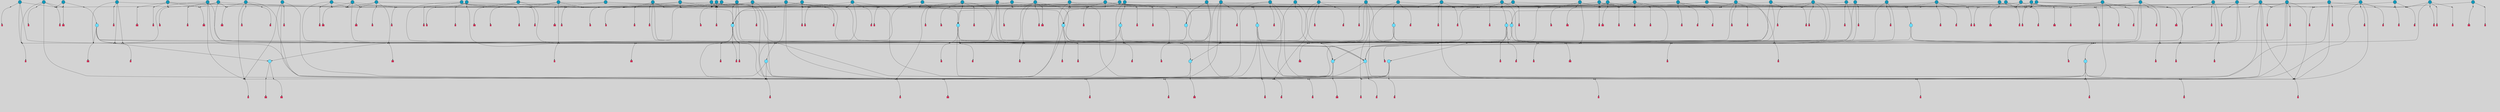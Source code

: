 // File exported with GEGELATI v1.3.1
// On the 2024-04-08 16:54:47
// With the File::TPGGraphDotExporter
digraph{
	graph[pad = "0.212, 0.055" bgcolor = lightgray]
	node[shape=circle style = filled label = ""]
		T3 [fillcolor="#66ddff"]
		T7 [fillcolor="#66ddff"]
		T9 [fillcolor="#66ddff"]
		T11 [fillcolor="#66ddff"]
		T24 [fillcolor="#66ddff"]
		T27 [fillcolor="#66ddff"]
		T54 [fillcolor="#66ddff"]
		T82 [fillcolor="#66ddff"]
		T90 [fillcolor="#66ddff"]
		T95 [fillcolor="#66ddff"]
		T111 [fillcolor="#66ddff"]
		T116 [fillcolor="#1199bb"]
		T129 [fillcolor="#66ddff"]
		T131 [fillcolor="#66ddff"]
		T147 [fillcolor="#66ddff"]
		T149 [fillcolor="#66ddff"]
		T158 [fillcolor="#1199bb"]
		T175 [fillcolor="#1199bb"]
		T179 [fillcolor="#1199bb"]
		T181 [fillcolor="#1199bb"]
		T183 [fillcolor="#1199bb"]
		T185 [fillcolor="#1199bb"]
		T188 [fillcolor="#66ddff"]
		T190 [fillcolor="#1199bb"]
		T192 [fillcolor="#66ddff"]
		T193 [fillcolor="#1199bb"]
		T194 [fillcolor="#1199bb"]
		T197 [fillcolor="#1199bb"]
		T200 [fillcolor="#1199bb"]
		T201 [fillcolor="#1199bb"]
		T203 [fillcolor="#1199bb"]
		T209 [fillcolor="#1199bb"]
		T210 [fillcolor="#1199bb"]
		T213 [fillcolor="#1199bb"]
		T218 [fillcolor="#1199bb"]
		T220 [fillcolor="#1199bb"]
		T221 [fillcolor="#1199bb"]
		T223 [fillcolor="#1199bb"]
		T225 [fillcolor="#1199bb"]
		T234 [fillcolor="#1199bb"]
		T237 [fillcolor="#1199bb"]
		T241 [fillcolor="#1199bb"]
		T243 [fillcolor="#1199bb"]
		T246 [fillcolor="#1199bb"]
		T248 [fillcolor="#1199bb"]
		T250 [fillcolor="#1199bb"]
		T252 [fillcolor="#1199bb"]
		T253 [fillcolor="#1199bb"]
		T254 [fillcolor="#1199bb"]
		T256 [fillcolor="#1199bb"]
		T257 [fillcolor="#1199bb"]
		T258 [fillcolor="#66ddff"]
		T260 [fillcolor="#1199bb"]
		T261 [fillcolor="#1199bb"]
		T262 [fillcolor="#1199bb"]
		T265 [fillcolor="#1199bb"]
		T266 [fillcolor="#1199bb"]
		T267 [fillcolor="#1199bb"]
		T270 [fillcolor="#1199bb"]
		T273 [fillcolor="#1199bb"]
		T276 [fillcolor="#1199bb"]
		T277 [fillcolor="#1199bb"]
		T278 [fillcolor="#1199bb"]
		T280 [fillcolor="#1199bb"]
		T281 [fillcolor="#1199bb"]
		T282 [fillcolor="#1199bb"]
		T283 [fillcolor="#1199bb"]
		T285 [fillcolor="#1199bb"]
		T286 [fillcolor="#1199bb"]
		T287 [fillcolor="#1199bb"]
		T288 [fillcolor="#1199bb"]
		T289 [fillcolor="#1199bb"]
		T290 [fillcolor="#1199bb"]
		T292 [fillcolor="#1199bb"]
		T293 [fillcolor="#1199bb"]
		T294 [fillcolor="#1199bb"]
		T295 [fillcolor="#1199bb"]
		T299 [fillcolor="#1199bb"]
		T300 [fillcolor="#1199bb"]
		T302 [fillcolor="#1199bb"]
		T303 [fillcolor="#1199bb"]
		T304 [fillcolor="#1199bb"]
		T307 [fillcolor="#1199bb"]
		T308 [fillcolor="#1199bb"]
		T310 [fillcolor="#1199bb"]
		T314 [fillcolor="#1199bb"]
		T315 [fillcolor="#1199bb"]
		T316 [fillcolor="#1199bb"]
		T317 [fillcolor="#1199bb"]
		T318 [fillcolor="#1199bb"]
		T319 [fillcolor="#1199bb"]
		T320 [fillcolor="#1199bb"]
		T321 [fillcolor="#1199bb"]
		P1611 [fillcolor="#cccccc" shape=point] //6|
		I1611 [shape=box style=invis label="6|1&2|6#1|7&#92;n10|7&2|0#1|5&#92;n9|4&0|1#2|2&#92;n8|6&0|0#1|0&#92;n"]
		P1611 -> I1611[style=invis]
		A1388 [fillcolor="#ff3366" shape=box margin=0.03 width=0 height=0 label="3"]
		T3 -> P1611 -> A1388
		P1612 [fillcolor="#cccccc" shape=point] //3|
		I1612 [shape=box style=invis label="7|6&2|4#0|2&#92;n10|3&2|7#1|4&#92;n11|6&0|4#0|1&#92;n7|1&0|0#2|6&#92;n7|6&0|3#2|6&#92;n4|0&2|6#0|1&#92;n4|4&2|5#0|2&#92;n4|6&0|4#2|7&#92;n10|0&2|3#1|5&#92;n2|6&0|5#0|2&#92;n1|0&2|3#0|7&#92;n1|6&2|0#0|5&#92;n6|2&0|1#0|7&#92;n9|2&0|3#2|7&#92;n5|3&0|6#0|6&#92;n1|7&2|5#2|3&#92;n8|1&2|7#0|6&#92;n1|0&2|5#2|1&#92;n7|1&2|2#2|5&#92;n7|4&2|6#0|3&#92;n"]
		P1612 -> I1612[style=invis]
		A1389 [fillcolor="#ff3366" shape=box margin=0.03 width=0 height=0 label="4"]
		T3 -> P1612 -> A1389
		P1613 [fillcolor="#cccccc" shape=point] //-3|
		I1613 [shape=box style=invis label="1|6&2|7#0|7&#92;n10|2&0|7#1|3&#92;n9|6&2|7#2|2&#92;n5|3&0|7#0|7&#92;n1|6&2|3#0|0&#92;n2|3&2|3#2|2&#92;n5|1&2|6#0|6&#92;n"]
		P1613 -> I1613[style=invis]
		A1390 [fillcolor="#ff3366" shape=box margin=0.03 width=0 height=0 label="7"]
		T7 -> P1613 -> A1390
		P1614 [fillcolor="#cccccc" shape=point] //5|
		I1614 [shape=box style=invis label="0|5&2|3#0|1&#92;n0|6&2|1#2|4&#92;n6|2&2|6#0|7&#92;n7|4&0|3#0|1&#92;n5|4&0|7#1|6&#92;n9|1&0|5#2|2&#92;n6|3&2|3#1|7&#92;n11|7&2|4#1|6&#92;n2|5&0|1#0|0&#92;n4|7&0|0#0|2&#92;n6|2&0|6#0|0&#92;n2|1&2|6#2|4&#92;n10|0&2|0#1|0&#92;n6|6&2|4#0|6&#92;n"]
		P1614 -> I1614[style=invis]
		A1391 [fillcolor="#ff3366" shape=box margin=0.03 width=0 height=0 label="8"]
		T7 -> P1614 -> A1391
		P1615 [fillcolor="#cccccc" shape=point] //-6|
		I1615 [shape=box style=invis label="11|1&0|7#2|0&#92;n10|4&0|1#1|0&#92;n4|3&2|4#2|1&#92;n0|5&2|0#0|0&#92;n6|1&0|0#0|3&#92;n8|2&2|0#0|4&#92;n11|4&2|0#1|6&#92;n7|0&2|6#2|3&#92;n5|3&2|6#2|0&#92;n2|0&2|0#0|4&#92;n"]
		P1615 -> I1615[style=invis]
		A1392 [fillcolor="#ff3366" shape=box margin=0.03 width=0 height=0 label="9"]
		T9 -> P1615 -> A1392
		P1616 [fillcolor="#cccccc" shape=point] //2|
		I1616 [shape=box style=invis label="6|3&2|7#1|4&#92;n8|6&0|0#2|5&#92;n2|1&0|2#0|3&#92;n8|7&0|6#0|4&#92;n2|1&2|0#0|1&#92;n0|0&2|2#2|3&#92;n6|6&0|7#2|1&#92;n6|1&0|7#2|6&#92;n5|4&2|7#0|4&#92;n0|3&0|4#2|0&#92;n11|0&2|0#2|5&#92;n4|5&2|5#2|4&#92;n5|7&0|6#0|4&#92;n9|7&2|5#0|3&#92;n5|4&2|1#0|3&#92;n5|3&0|1#1|7&#92;n0|4&0|3#2|5&#92;n"]
		P1616 -> I1616[style=invis]
		A1393 [fillcolor="#ff3366" shape=box margin=0.03 width=0 height=0 label="10"]
		T9 -> P1616 -> A1393
		P1617 [fillcolor="#cccccc" shape=point] //6|
		I1617 [shape=box style=invis label="3|0&2|7#2|2&#92;n3|2&0|4#2|5&#92;n5|1&0|2#1|0&#92;n8|7&0|1#2|0&#92;n8|5&0|3#0|6&#92;n0|2&0|2#2|3&#92;n1|5&2|5#0|5&#92;n5|6&0|6#0|7&#92;n6|7&0|0#2|6&#92;n1|2&2|3#0|0&#92;n7|7&2|3#0|4&#92;n0|7&2|7#0|6&#92;n1|0&2|2#2|7&#92;n4|4&0|1#0|0&#92;n"]
		P1617 -> I1617[style=invis]
		A1394 [fillcolor="#ff3366" shape=box margin=0.03 width=0 height=0 label="11"]
		T11 -> P1617 -> A1394
		P1618 [fillcolor="#cccccc" shape=point] //-4|
		I1618 [shape=box style=invis label="4|1&0|4#2|6&#92;n1|2&2|2#2|0&#92;n1|2&2|0#0|6&#92;n8|4&2|3#2|5&#92;n5|5&2|1#1|0&#92;n"]
		P1618 -> I1618[style=invis]
		A1395 [fillcolor="#ff3366" shape=box margin=0.03 width=0 height=0 label="12"]
		T11 -> P1618 -> A1395
		P1619 [fillcolor="#cccccc" shape=point] //1|
		I1619 [shape=box style=invis label="5|1&0|6#2|7&#92;n2|4&0|4#2|2&#92;n0|6&0|5#0|4&#92;n10|6&2|5#1|6&#92;n9|3&0|1#1|7&#92;n10|3&2|2#1|0&#92;n5|0&0|0#2|1&#92;n11|3&2|3#1|5&#92;n10|3&0|1#1|0&#92;n2|4&0|1#0|1&#92;n0|2&0|3#2|4&#92;n9|2&2|1#2|5&#92;n11|7&2|6#2|6&#92;n"]
		P1619 -> I1619[style=invis]
		T24 -> P1619 -> T7
		P1620 [fillcolor="#cccccc" shape=point] //5|
		I1620 [shape=box style=invis label="3|0&2|0#0|1&#92;n3|0&0|7#0|1&#92;n5|3&0|2#2|6&#92;n4|4&2|4#2|6&#92;n11|2&0|7#1|6&#92;n2|7&2|2#2|5&#92;n9|3&2|6#2|7&#92;n7|7&0|0#0|4&#92;n6|1&2|4#2|3&#92;n5|4&2|0#1|6&#92;n1|3&0|7#0|4&#92;n"]
		P1620 -> I1620[style=invis]
		A1396 [fillcolor="#ff3366" shape=box margin=0.03 width=0 height=0 label="7"]
		T24 -> P1620 -> A1396
		P1621 [fillcolor="#cccccc" shape=point] //-2|
		I1621 [shape=box style=invis label="4|1&0|4#0|3&#92;n4|2&0|5#2|0&#92;n5|5&2|6#0|5&#92;n1|4&0|1#0|2&#92;n6|3&2|7#1|5&#92;n0|4&2|0#0|3&#92;n8|5&2|5#1|2&#92;n10|7&2|7#1|1&#92;n3|4&0|0#2|1&#92;n3|6&2|5#2|5&#92;n8|3&0|1#0|7&#92;n10|0&2|7#1|3&#92;n4|1&2|4#0|1&#92;n9|3&2|0#0|4&#92;n3|6&2|0#0|4&#92;n1|2&0|6#2|1&#92;n4|0&2|1#2|2&#92;n"]
		P1621 -> I1621[style=invis]
		A1397 [fillcolor="#ff3366" shape=box margin=0.03 width=0 height=0 label="14"]
		T24 -> P1621 -> A1397
		P1622 [fillcolor="#cccccc" shape=point] //2|
		I1622 [shape=box style=invis label="9|1&2|3#0|1&#92;n5|2&2|0#2|4&#92;n3|6&2|5#2|7&#92;n7|0&2|5#0|4&#92;n1|2&0|3#0|5&#92;n7|3&2|7#0|0&#92;n"]
		P1622 -> I1622[style=invis]
		A1398 [fillcolor="#ff3366" shape=box margin=0.03 width=0 height=0 label="2"]
		T27 -> P1622 -> A1398
		P1623 [fillcolor="#cccccc" shape=point] //-6|
		I1623 [shape=box style=invis label="7|5&0|4#0|4&#92;n11|0&2|5#2|1&#92;n"]
		P1623 -> I1623[style=invis]
		A1399 [fillcolor="#ff3366" shape=box margin=0.03 width=0 height=0 label="3"]
		T27 -> P1623 -> A1399
		T27 -> P1612
		P1624 [fillcolor="#cccccc" shape=point] //0|
		I1624 [shape=box style=invis label="2|5&0|1#0|6&#92;n6|1&2|2#2|7&#92;n8|0&0|3#1|4&#92;n4|3&2|5#2|4&#92;n8|1&2|4#0|0&#92;n6|6&0|1#2|6&#92;n11|7&2|4#2|5&#92;n6|2&2|4#0|2&#92;n8|5&2|4#2|4&#92;n2|1&2|1#2|2&#92;n2|7&2|5#2|6&#92;n9|7&0|5#0|4&#92;n1|2&0|5#2|6&#92;n4|2&2|3#2|7&#92;n3|3&2|1#0|2&#92;n"]
		P1624 -> I1624[style=invis]
		A1400 [fillcolor="#ff3366" shape=box margin=0.03 width=0 height=0 label="5"]
		T27 -> P1624 -> A1400
		P1625 [fillcolor="#cccccc" shape=point] //0|
		I1625 [shape=box style=invis label="4|0&0|3#2|7&#92;n10|2&0|3#1|7&#92;n3|5&0|2#0|3&#92;n4|5&0|0#2|1&#92;n10|7&2|0#1|2&#92;n5|3&2|3#1|6&#92;n9|5&2|0#0|4&#92;n5|4&2|7#0|2&#92;n10|3&2|7#1|4&#92;n7|2&0|1#2|6&#92;n8|6&0|5#0|5&#92;n8|7&2|3#0|5&#92;n2|6&2|4#0|0&#92;n"]
		P1625 -> I1625[style=invis]
		A1401 [fillcolor="#ff3366" shape=box margin=0.03 width=0 height=0 label="5"]
		T27 -> P1625 -> A1401
		P1626 [fillcolor="#cccccc" shape=point] //8|
		I1626 [shape=box style=invis label="9|0&0|1#2|0&#92;n10|1&2|5#1|4&#92;n8|2&2|6#0|4&#92;n2|4&2|5#2|3&#92;n4|2&2|2#0|2&#92;n7|5&0|2#0|0&#92;n8|2&2|1#1|3&#92;n8|7&0|7#2|1&#92;n1|1&0|0#0|7&#92;n5|6&2|5#1|0&#92;n6|6&2|5#0|0&#92;n11|4&0|3#2|6&#92;n4|2&2|4#0|7&#92;n5|6&0|1#2|0&#92;n11|3&0|2#0|7&#92;n"]
		P1626 -> I1626[style=invis]
		A1402 [fillcolor="#ff3366" shape=box margin=0.03 width=0 height=0 label="6"]
		T54 -> P1626 -> A1402
		T54 -> P1620
		P1627 [fillcolor="#cccccc" shape=point] //-10|
		I1627 [shape=box style=invis label="3|6&0|0#0|4&#92;n4|1&2|4#0|1&#92;n5|1&0|1#0|4&#92;n5|5&2|6#0|5&#92;n6|5&0|6#0|3&#92;n11|1&2|0#0|1&#92;n0|7&2|0#0|3&#92;n1|2&0|6#0|1&#92;n8|0&0|4#2|0&#92;n0|4&0|7#2|7&#92;n7|0&2|7#1|3&#92;n3|1&0|5#2|5&#92;n5|1&0|4#0|3&#92;n2|2&0|2#0|0&#92;n8|3&0|1#0|7&#92;n3|0&0|3#0|5&#92;n7|2&0|5#2|0&#92;n6|3&2|7#1|5&#92;n4|7&2|7#2|1&#92;n"]
		P1627 -> I1627[style=invis]
		A1403 [fillcolor="#ff3366" shape=box margin=0.03 width=0 height=0 label="14"]
		T54 -> P1627 -> A1403
		T54 -> P1614
		P1628 [fillcolor="#cccccc" shape=point] //6|
		I1628 [shape=box style=invis label="7|0&2|5#1|2&#92;n10|6&2|1#1|3&#92;n7|5&0|2#0|7&#92;n10|7&0|1#1|5&#92;n4|6&2|5#0|5&#92;n4|4&0|7#2|7&#92;n"]
		P1628 -> I1628[style=invis]
		A1404 [fillcolor="#ff3366" shape=box margin=0.03 width=0 height=0 label="7"]
		T82 -> P1628 -> A1404
		P1629 [fillcolor="#cccccc" shape=point] //6|
		I1629 [shape=box style=invis label="0|5&2|3#0|1&#92;n0|6&2|1#2|4&#92;n9|1&0|5#2|2&#92;n7|4&0|3#0|1&#92;n5|4&0|7#1|6&#92;n2|5&0|1#0|0&#92;n6|3&2|3#1|7&#92;n11|7&2|4#1|6&#92;n6|2&2|6#0|1&#92;n4|7&0|0#0|2&#92;n6|2&0|6#0|0&#92;n9|1&2|6#2|4&#92;n10|0&2|0#1|0&#92;n6|6&2|4#0|6&#92;n"]
		P1629 -> I1629[style=invis]
		A1405 [fillcolor="#ff3366" shape=box margin=0.03 width=0 height=0 label="8"]
		T82 -> P1629 -> A1405
		T82 -> P1615
		P1630 [fillcolor="#cccccc" shape=point] //-2|
		I1630 [shape=box style=invis label="8|4&2|1#2|5&#92;n4|1&0|7#2|1&#92;n5|7&2|3#2|2&#92;n10|4&2|5#1|7&#92;n10|0&2|6#1|3&#92;n4|5&2|7#0|6&#92;n9|5&2|4#0|4&#92;n2|4&0|5#0|7&#92;n11|1&2|4#2|6&#92;n5|6&0|7#1|2&#92;n2|7&2|7#2|6&#92;n5|2&0|5#1|5&#92;n3|0&0|6#0|2&#92;n4|0&0|4#2|4&#92;n4|4&2|6#0|7&#92;n10|6&2|0#1|4&#92;n9|7&0|3#1|4&#92;n1|4&2|6#0|3&#92;n11|5&2|6#0|3&#92;n0|3&0|5#0|1&#92;n"]
		P1630 -> I1630[style=invis]
		A1406 [fillcolor="#ff3366" shape=box margin=0.03 width=0 height=0 label="13"]
		T90 -> P1630 -> A1406
		P1631 [fillcolor="#cccccc" shape=point] //4|
		I1631 [shape=box style=invis label="7|1&2|6#1|3&#92;n10|1&0|3#1|6&#92;n8|5&2|3#2|1&#92;n11|5&0|0#2|6&#92;n4|1&0|6#0|0&#92;n11|1&0|2#0|3&#92;n2|0&2|1#0|7&#92;n"]
		P1631 -> I1631[style=invis]
		A1407 [fillcolor="#ff3366" shape=box margin=0.03 width=0 height=0 label="2"]
		T90 -> P1631 -> A1407
		P1632 [fillcolor="#cccccc" shape=point] //7|
		I1632 [shape=box style=invis label="10|3&0|1#1|4&#92;n4|6&0|0#0|2&#92;n4|5&0|6#0|0&#92;n4|3&0|6#2|1&#92;n7|0&0|3#1|2&#92;n4|7&0|6#0|5&#92;n7|6&0|7#0|6&#92;n6|6&0|0#0|3&#92;n11|1&0|4#2|5&#92;n10|2&0|3#1|2&#92;n"]
		P1632 -> I1632[style=invis]
		A1408 [fillcolor="#ff3366" shape=box margin=0.03 width=0 height=0 label="4"]
		T90 -> P1632 -> A1408
		P1633 [fillcolor="#cccccc" shape=point] //-3|
		I1633 [shape=box style=invis label="8|1&2|3#0|5&#92;n0|6&0|5#0|5&#92;n3|7&2|1#0|6&#92;n3|5&0|1#0|0&#92;n9|5&2|0#0|4&#92;n3|5&0|2#0|3&#92;n10|6&2|4#1|0&#92;n9|4&2|7#2|6&#92;n1|7&2|5#2|2&#92;n"]
		P1633 -> I1633[style=invis]
		A1409 [fillcolor="#ff3366" shape=box margin=0.03 width=0 height=0 label="5"]
		T90 -> P1633 -> A1409
		P1634 [fillcolor="#cccccc" shape=point] //-7|
		I1634 [shape=box style=invis label="3|0&2|0#0|1&#92;n1|1&0|2#0|4&#92;n11|2&0|7#1|6&#92;n9|7&0|0#0|4&#92;n3|0&0|7#0|1&#92;n9|3&2|6#2|7&#92;n5|3&0|2#2|6&#92;n6|1&2|4#2|3&#92;n5|4&2|0#1|6&#92;n1|3&0|7#0|7&#92;n"]
		P1634 -> I1634[style=invis]
		A1410 [fillcolor="#ff3366" shape=box margin=0.03 width=0 height=0 label="7"]
		T90 -> P1634 -> A1410
		P1635 [fillcolor="#cccccc" shape=point] //4|
		I1635 [shape=box style=invis label="4|3&0|6#0|3&#92;n5|7&2|3#2|2&#92;n5|6&0|7#1|2&#92;n1|4&2|6#0|3&#92;n8|4&2|1#2|5&#92;n9|5&2|4#1|4&#92;n2|4&0|5#0|7&#92;n10|0&0|6#1|3&#92;n3|0&0|6#0|2&#92;n2|7&2|7#2|6&#92;n5|2&0|5#1|5&#92;n10|4&2|5#1|7&#92;n4|0&0|4#2|4&#92;n11|1&0|4#2|6&#92;n10|6&2|0#1|4&#92;n9|7&0|3#1|4&#92;n4|5&2|7#0|6&#92;n11|5&2|6#2|3&#92;n0|3&0|5#0|1&#92;n"]
		P1635 -> I1635[style=invis]
		A1411 [fillcolor="#ff3366" shape=box margin=0.03 width=0 height=0 label="13"]
		T95 -> P1635 -> A1411
		P1636 [fillcolor="#cccccc" shape=point] //8|
		I1636 [shape=box style=invis label="9|7&0|5#2|5&#92;n3|3&2|3#0|2&#92;n9|5&2|2#1|0&#92;n2|3&0|6#0|3&#92;n4|4&2|5#2|7&#92;n11|3&2|0#1|5&#92;n6|6&2|1#2|2&#92;n4|6&0|1#2|2&#92;n2|5&2|7#2|2&#92;n7|7&2|2#2|3&#92;n6|5&0|3#2|6&#92;n6|7&0|6#0|2&#92;n"]
		P1636 -> I1636[style=invis]
		A1412 [fillcolor="#ff3366" shape=box margin=0.03 width=0 height=0 label="14"]
		T95 -> P1636 -> A1412
		P1637 [fillcolor="#cccccc" shape=point] //2|
		I1637 [shape=box style=invis label="4|1&0|4#2|6&#92;n5|5&2|1#1|0&#92;n1|0&2|0#0|6&#92;n8|4&2|3#2|5&#92;n"]
		P1637 -> I1637[style=invis]
		T95 -> P1637 -> T11
		P1638 [fillcolor="#cccccc" shape=point] //-9|
		I1638 [shape=box style=invis label="2|0&2|0#2|1&#92;n4|4&2|4#2|6&#92;n9|1&0|3#1|7&#92;n5|3&0|2#2|6&#92;n2|7&2|2#2|5&#92;n5|4&2|0#1|6&#92;n3|0&0|7#0|1&#92;n1|3&0|7#0|4&#92;n11|6&2|2#0|7&#92;n7|7&0|0#0|4&#92;n11|0&0|7#1|6&#92;n9|3&2|6#2|7&#92;n"]
		P1638 -> I1638[style=invis]
		A1413 [fillcolor="#ff3366" shape=box margin=0.03 width=0 height=0 label="7"]
		T95 -> P1638 -> A1413
		P1639 [fillcolor="#cccccc" shape=point] //-8|
		I1639 [shape=box style=invis label="7|5&0|4#2|4&#92;n"]
		P1639 -> I1639[style=invis]
		A1414 [fillcolor="#ff3366" shape=box margin=0.03 width=0 height=0 label="3"]
		T95 -> P1639 -> A1414
		P1640 [fillcolor="#cccccc" shape=point] //-5|
		I1640 [shape=box style=invis label="0|0&2|3#0|2&#92;n10|5&0|6#1|3&#92;n7|3&0|6#2|3&#92;n3|4&0|6#0|6&#92;n10|5&0|2#1|1&#92;n5|0&0|1#0|3&#92;n6|6&2|5#1|5&#92;n7|4&0|2#1|7&#92;n5|7&0|1#2|5&#92;n1|5&0|0#0|3&#92;n7|5&2|1#2|6&#92;n9|0&0|2#0|0&#92;n4|0&2|4#0|0&#92;n4|6&0|0#2|3&#92;n3|1&0|6#2|5&#92;n7|7&2|1#2|3&#92;n9|4&2|2#0|6&#92;n"]
		P1640 -> I1640[style=invis]
		T111 -> P1640 -> T9
		P1641 [fillcolor="#cccccc" shape=point] //7|
		I1641 [shape=box style=invis label="7|4&2|1#2|0&#92;n4|1&2|4#2|3&#92;n5|0&2|0#2|2&#92;n6|1&2|4#2|6&#92;n"]
		P1641 -> I1641[style=invis]
		A1415 [fillcolor="#ff3366" shape=box margin=0.03 width=0 height=0 label="9"]
		T111 -> P1641 -> A1415
		P1642 [fillcolor="#cccccc" shape=point] //2|
		I1642 [shape=box style=invis label="3|0&2|0#0|1&#92;n11|2&0|7#1|6&#92;n8|7&2|4#0|5&#92;n5|3&0|2#2|6&#92;n4|4&2|4#2|6&#92;n3|0&0|7#0|1&#92;n2|7&2|2#2|5&#92;n9|3&2|6#2|7&#92;n7|7&0|0#0|4&#92;n6|1&2|4#1|3&#92;n5|4&2|0#1|6&#92;n1|3&0|7#0|4&#92;n"]
		P1642 -> I1642[style=invis]
		A1416 [fillcolor="#ff3366" shape=box margin=0.03 width=0 height=0 label="7"]
		T111 -> P1642 -> A1416
		T111 -> P1615
		P1643 [fillcolor="#cccccc" shape=point] //-4|
		I1643 [shape=box style=invis label="9|7&0|0#2|0&#92;n6|6&0|5#2|0&#92;n7|3&0|0#0|4&#92;n3|5&0|3#0|3&#92;n9|1&0|1#1|1&#92;n11|5&2|7#1|5&#92;n1|5&2|5#0|2&#92;n6|0&0|6#2|5&#92;n0|3&2|4#2|5&#92;n1|6&2|5#2|2&#92;n9|5&2|1#2|2&#92;n"]
		P1643 -> I1643[style=invis]
		T116 -> P1643 -> T9
		P1644 [fillcolor="#cccccc" shape=point] //4|
		I1644 [shape=box style=invis label="9|2&0|6#2|1&#92;n11|5&0|1#2|0&#92;n2|4&0|4#2|1&#92;n5|0&2|4#0|2&#92;n"]
		P1644 -> I1644[style=invis]
		A1417 [fillcolor="#ff3366" shape=box margin=0.03 width=0 height=0 label="3"]
		T116 -> P1644 -> A1417
		P1645 [fillcolor="#cccccc" shape=point] //-2|
		I1645 [shape=box style=invis label="5|2&2|0#2|4&#92;n9|1&2|3#0|1&#92;n3|6&2|5#2|7&#92;n7|0&2|1#0|4&#92;n1|2&0|3#0|5&#92;n7|3&2|7#0|0&#92;n"]
		P1645 -> I1645[style=invis]
		A1418 [fillcolor="#ff3366" shape=box margin=0.03 width=0 height=0 label="2"]
		T116 -> P1645 -> A1418
		T116 -> P1612
		T116 -> P1625
		T129 -> P1626
		T129 -> P1620
		P1646 [fillcolor="#cccccc" shape=point] //10|
		I1646 [shape=box style=invis label="4|5&2|7#2|1&#92;n1|7&2|3#0|6&#92;n3|5&2|2#0|3&#92;n10|3&0|7#1|4&#92;n7|1&0|4#2|6&#92;n10|2&0|3#1|7&#92;n9|5&2|0#0|4&#92;n4|0&0|3#2|7&#92;n11|4&2|6#1|2&#92;n5|4&2|7#0|2&#92;n2|6&2|4#0|0&#92;n6|5&0|7#2|1&#92;n5|3&2|3#1|6&#92;n10|7&2|0#1|2&#92;n"]
		P1646 -> I1646[style=invis]
		A1419 [fillcolor="#ff3366" shape=box margin=0.03 width=0 height=0 label="5"]
		T129 -> P1646 -> A1419
		P1647 [fillcolor="#cccccc" shape=point] //5|
		I1647 [shape=box style=invis label="9|4&2|3#1|3&#92;n0|4&2|4#0|5&#92;n6|1&2|6#2|5&#92;n4|0&0|5#2|0&#92;n"]
		P1647 -> I1647[style=invis]
		A1420 [fillcolor="#ff3366" shape=box margin=0.03 width=0 height=0 label="7"]
		T129 -> P1647 -> A1420
		P1648 [fillcolor="#cccccc" shape=point] //6|
		I1648 [shape=box style=invis label="9|4&2|7#0|6&#92;n8|4&0|1#1|0&#92;n1|3&0|0#2|1&#92;n2|4&0|6#2|2&#92;n5|1&2|5#0|7&#92;n3|0&0|3#2|6&#92;n2|2&2|6#0|2&#92;n8|4&0|4#2|2&#92;n5|1&2|4#0|3&#92;n9|4&0|6#0|6&#92;n5|0&2|2#1|5&#92;n11|7&0|0#1|1&#92;n0|4&0|3#0|3&#92;n7|7&2|4#2|5&#92;n1|5&0|1#2|1&#92;n"]
		P1648 -> I1648[style=invis]
		A1421 [fillcolor="#ff3366" shape=box margin=0.03 width=0 height=0 label="1"]
		T129 -> P1648 -> A1421
		P1649 [fillcolor="#cccccc" shape=point] //6|
		I1649 [shape=box style=invis label="10|4&2|6#1|2&#92;n8|4&0|1#1|0&#92;n0|4&2|6#0|0&#92;n8|4&2|5#2|1&#92;n7|5&2|5#1|0&#92;n3|6&0|6#2|2&#92;n1|7&0|7#0|5&#92;n2|0&0|7#2|4&#92;n2|6&2|2#0|0&#92;n0|7&2|7#0|7&#92;n11|6&0|4#2|2&#92;n5|5&0|0#0|1&#92;n10|1&0|0#1|0&#92;n7|3&0|1#2|5&#92;n9|2&2|7#1|5&#92;n9|4&2|6#2|7&#92;n1|6&2|4#2|2&#92;n3|3&2|2#0|7&#92;n1|6&2|0#0|0&#92;n6|4&2|6#1|0&#92;n"]
		P1649 -> I1649[style=invis]
		A1422 [fillcolor="#ff3366" shape=box margin=0.03 width=0 height=0 label="1"]
		T131 -> P1649 -> A1422
		P1650 [fillcolor="#cccccc" shape=point] //9|
		I1650 [shape=box style=invis label="11|0&2|0#1|1&#92;n3|6&0|6#0|0&#92;n1|4&0|0#2|4&#92;n7|5&2|2#1|3&#92;n11|7&2|6#1|7&#92;n5|2&0|6#1|5&#92;n9|5&0|6#0|3&#92;n2|2&2|7#0|5&#92;n9|3&2|2#2|0&#92;n11|0&2|7#0|1&#92;n1|1&2|0#0|1&#92;n6|6&0|6#1|2&#92;n9|7&0|1#0|3&#92;n2|0&2|4#2|5&#92;n2|4&2|2#0|0&#92;n6|1&2|1#1|7&#92;n10|7&2|5#1|6&#92;n11|5&2|7#2|4&#92;n"]
		P1650 -> I1650[style=invis]
		A1423 [fillcolor="#ff3366" shape=box margin=0.03 width=0 height=0 label="1"]
		T131 -> P1650 -> A1423
		T131 -> P1623
		P1651 [fillcolor="#cccccc" shape=point] //5|
		I1651 [shape=box style=invis label="3|0&0|0#0|1&#92;n5|6&0|4#0|3&#92;n4|4&2|4#2|6&#92;n11|2&0|7#1|6&#92;n2|7&2|2#2|5&#92;n9|3&2|6#2|7&#92;n7|7&0|0#0|4&#92;n6|1&2|4#2|3&#92;n5|4&2|0#1|6&#92;n5|3&0|2#2|6&#92;n1|3&0|7#0|4&#92;n"]
		P1651 -> I1651[style=invis]
		A1424 [fillcolor="#ff3366" shape=box margin=0.03 width=0 height=0 label="7"]
		T131 -> P1651 -> A1424
		T131 -> P1647
		P1652 [fillcolor="#cccccc" shape=point] //-1|
		I1652 [shape=box style=invis label="11|7&2|0#1|7&#92;n1|5&2|4#2|4&#92;n4|3&0|1#0|5&#92;n1|6&0|0#0|4&#92;n8|6&2|4#0|0&#92;n4|0&0|0#0|5&#92;n10|4&2|0#1|0&#92;n9|6&2|5#1|3&#92;n0|7&2|1#0|5&#92;n0|6&2|3#2|0&#92;n4|4&0|5#0|1&#92;n"]
		P1652 -> I1652[style=invis]
		A1425 [fillcolor="#ff3366" shape=box margin=0.03 width=0 height=0 label="12"]
		T147 -> P1652 -> A1425
		P1653 [fillcolor="#cccccc" shape=point] //1|
		I1653 [shape=box style=invis label="2|2&2|3#0|2&#92;n2|2&0|5#2|5&#92;n8|4&0|1#1|0&#92;n9|7&0|6#0|3&#92;n5|1&2|2#0|7&#92;n10|7&0|7#1|3&#92;n7|7&2|4#2|5&#92;n5|5&0|2#2|1&#92;n2|6&2|2#0|0&#92;n9|3&2|2#2|0&#92;n0|6&0|6#2|2&#92;n7|7&0|1#2|3&#92;n3|6&0|1#0|5&#92;n1|5&0|1#2|7&#92;n"]
		P1653 -> I1653[style=invis]
		A1426 [fillcolor="#ff3366" shape=box margin=0.03 width=0 height=0 label="1"]
		T147 -> P1653 -> A1426
		P1654 [fillcolor="#cccccc" shape=point] //-9|
		I1654 [shape=box style=invis label="4|7&2|6#0|5&#92;n11|3&0|2#2|6&#92;n10|2&2|4#1|6&#92;n3|0&2|6#2|7&#92;n4|3&0|5#0|7&#92;n2|3&0|7#0|7&#92;n10|6&0|7#1|5&#92;n10|1&2|2#1|1&#92;n1|7&0|3#2|6&#92;n"]
		P1654 -> I1654[style=invis]
		A1427 [fillcolor="#ff3366" shape=box margin=0.03 width=0 height=0 label="4"]
		T147 -> P1654 -> A1427
		P1655 [fillcolor="#cccccc" shape=point] //7|
		I1655 [shape=box style=invis label="7|2&0|4#1|3&#92;n7|7&0|0#0|4&#92;n4|4&2|4#2|6&#92;n2|3&2|2#2|5&#92;n8|0&0|2#2|1&#92;n9|3&2|6#2|7&#92;n6|4&2|4#2|3&#92;n3|3&2|0#0|1&#92;n6|4&2|0#1|6&#92;n5|3&0|7#0|4&#92;n"]
		P1655 -> I1655[style=invis]
		A1428 [fillcolor="#ff3366" shape=box margin=0.03 width=0 height=0 label="7"]
		T147 -> P1655 -> A1428
		P1656 [fillcolor="#cccccc" shape=point] //-6|
		I1656 [shape=box style=invis label="9|0&2|0#0|1&#92;n3|2&0|2#0|3&#92;n5|4&0|5#1|7&#92;n2|1&0|4#0|3&#92;n9|2&2|0#2|4&#92;n7|6&0|4#0|2&#92;n2|3&0|6#2|6&#92;n1|2&0|3#2|0&#92;n"]
		P1656 -> I1656[style=invis]
		T147 -> P1656 -> T54
		P1657 [fillcolor="#cccccc" shape=point] //-3|
		I1657 [shape=box style=invis label="2|6&0|0#0|7&#92;n9|6&2|0#0|6&#92;n3|0&0|5#0|1&#92;n5|5&0|4#0|3&#92;n6|1&2|4#2|3&#92;n2|7&2|2#2|5&#92;n5|3&0|2#2|6&#92;n7|7&0|0#0|4&#92;n5|4&2|0#1|6&#92;n9|3&2|6#2|7&#92;n1|3&0|7#0|4&#92;n"]
		P1657 -> I1657[style=invis]
		A1429 [fillcolor="#ff3366" shape=box margin=0.03 width=0 height=0 label="7"]
		T149 -> P1657 -> A1429
		P1658 [fillcolor="#cccccc" shape=point] //4|
		I1658 [shape=box style=invis label="6|0&0|7#1|0&#92;n8|6&2|6#2|7&#92;n"]
		P1658 -> I1658[style=invis]
		A1430 [fillcolor="#ff3366" shape=box margin=0.03 width=0 height=0 label="3"]
		T149 -> P1658 -> A1430
		P1659 [fillcolor="#cccccc" shape=point] //0|
		I1659 [shape=box style=invis label="2|5&0|1#0|6&#92;n6|1&2|2#2|7&#92;n8|0&0|3#1|4&#92;n11|7&2|4#2|5&#92;n8|1&2|4#0|0&#92;n6|6&0|1#2|6&#92;n7|0&2|4#1|0&#92;n4|1&2|5#2|4&#92;n6|2&2|4#0|2&#92;n8|5&2|4#2|4&#92;n2|1&2|1#2|2&#92;n2|7&2|5#2|6&#92;n9|7&0|5#0|4&#92;n1|2&0|5#2|6&#92;n4|2&2|3#2|7&#92;n3|3&2|1#0|2&#92;n"]
		P1659 -> I1659[style=invis]
		A1431 [fillcolor="#ff3366" shape=box margin=0.03 width=0 height=0 label="5"]
		T149 -> P1659 -> A1431
		T149 -> P1639
		P1660 [fillcolor="#cccccc" shape=point] //7|
		I1660 [shape=box style=invis label="1|6&2|7#0|7&#92;n9|6&2|7#2|2&#92;n10|2&0|7#1|0&#92;n1|6&2|3#0|0&#92;n5|0&2|2#1|1&#92;n2|3&2|3#2|2&#92;n5|1&2|6#0|6&#92;n"]
		P1660 -> I1660[style=invis]
		T149 -> P1660 -> T90
		P1661 [fillcolor="#cccccc" shape=point] //7|
		I1661 [shape=box style=invis label="7|0&2|1#2|0&#92;n9|7&2|1#1|7&#92;n8|2&0|1#1|0&#92;n6|6&0|2#1|1&#92;n2|2&0|5#0|0&#92;n5|7&0|0#2|1&#92;n5|1&2|5#1|5&#92;n4|7&2|4#2|3&#92;n10|5&2|2#1|5&#92;n1|3&2|2#2|0&#92;n10|2&2|6#1|5&#92;n"]
		P1661 -> I1661[style=invis]
		A1432 [fillcolor="#ff3366" shape=box margin=0.03 width=0 height=0 label="1"]
		T158 -> P1661 -> A1432
		P1662 [fillcolor="#cccccc" shape=point] //7|
		I1662 [shape=box style=invis label="7|4&2|7#0|4&#92;n4|6&0|1#2|5&#92;n2|1&2|3#0|0&#92;n4|3&2|0#0|1&#92;n0|0&2|7#2|7&#92;n7|7&0|5#2|3&#92;n5|0&2|1#2|2&#92;n10|0&0|4#1|2&#92;n4|4&0|7#0|0&#92;n6|7&0|2#0|1&#92;n1|4&2|5#0|4&#92;n"]
		P1662 -> I1662[style=invis]
		A1433 [fillcolor="#ff3366" shape=box margin=0.03 width=0 height=0 label="0"]
		T158 -> P1662 -> A1433
		P1663 [fillcolor="#cccccc" shape=point] //5|
		I1663 [shape=box style=invis label="0|5&2|3#0|1&#92;n0|6&2|1#2|4&#92;n6|2&2|6#0|7&#92;n9|0&2|7#1|1&#92;n7|4&0|3#0|1&#92;n11|7&2|4#1|6&#92;n9|1&0|5#2|2&#92;n5|4&0|7#1|6&#92;n2|5&0|1#0|0&#92;n4|7&0|0#0|2&#92;n6|2&0|6#0|0&#92;n2|1&2|6#2|4&#92;n10|0&0|0#1|0&#92;n6|6&2|4#0|6&#92;n"]
		P1663 -> I1663[style=invis]
		T158 -> P1663 -> T129
		P1664 [fillcolor="#cccccc" shape=point] //3|
		I1664 [shape=box style=invis label="4|7&0|7#2|7&#92;n11|5&2|6#0|2&#92;n5|5&2|6#2|0&#92;n3|2&0|6#0|3&#92;n10|2&2|5#1|5&#92;n9|4&2|3#1|5&#92;n2|5&2|7#2|4&#92;n11|3&2|5#1|0&#92;n7|0&0|7#2|1&#92;n1|2&0|5#0|1&#92;n"]
		P1664 -> I1664[style=invis]
		A1434 [fillcolor="#ff3366" shape=box margin=0.03 width=0 height=0 label="5"]
		T175 -> P1664 -> A1434
		P1665 [fillcolor="#cccccc" shape=point] //2|
		I1665 [shape=box style=invis label="7|1&0|6#0|1&#92;n5|2&2|5#1|6&#92;n10|1&2|1#1|1&#92;n4|7&0|4#2|2&#92;n11|7&0|4#2|7&#92;n5|0&0|5#1|7&#92;n8|2&0|5#2|4&#92;n10|0&2|6#1|6&#92;n5|1&0|1#2|3&#92;n1|6&2|0#0|1&#92;n9|6&2|2#1|4&#92;n3|4&2|3#0|0&#92;n10|1&0|1#1|0&#92;n2|2&0|1#2|1&#92;n3|1&2|7#0|3&#92;n"]
		P1665 -> I1665[style=invis]
		A1435 [fillcolor="#ff3366" shape=box margin=0.03 width=0 height=0 label="10"]
		T175 -> P1665 -> A1435
		P1666 [fillcolor="#cccccc" shape=point] //-1|
		I1666 [shape=box style=invis label="1|7&2|1#0|6&#92;n8|1&2|3#0|5&#92;n10|6&2|7#1|0&#92;n1|7&2|5#0|2&#92;n0|3&0|3#2|2&#92;n3|5&0|1#0|0&#92;n3|5&0|2#0|3&#92;n1|5&2|0#0|4&#92;n5|7&2|2#2|5&#92;n4|0&2|3#0|3&#92;n"]
		P1666 -> I1666[style=invis]
		T175 -> P1666 -> T3
		P1667 [fillcolor="#cccccc" shape=point] //-3|
		I1667 [shape=box style=invis label="6|3&2|4#1|4&#92;n5|3&0|1#1|7&#92;n2|1&0|2#2|3&#92;n8|7&0|6#0|4&#92;n2|1&2|0#0|1&#92;n0|0&2|2#2|3&#92;n6|1&0|7#2|6&#92;n5|7&0|2#0|4&#92;n0|3&0|4#2|0&#92;n11|0&2|0#2|5&#92;n6|0&2|0#1|4&#92;n8|6&0|2#2|5&#92;n5|4&2|1#0|3&#92;n9|7&2|5#0|3&#92;n5|4&2|7#0|4&#92;n"]
		P1667 -> I1667[style=invis]
		A1436 [fillcolor="#ff3366" shape=box margin=0.03 width=0 height=0 label="10"]
		T175 -> P1667 -> A1436
		P1668 [fillcolor="#cccccc" shape=point] //4|
		I1668 [shape=box style=invis label="7|1&0|6#0|1&#92;n5|2&2|5#1|6&#92;n10|1&2|1#1|1&#92;n9|6&2|2#1|4&#92;n4|7&0|4#2|2&#92;n9|6&0|4#1|1&#92;n10|0&2|6#1|6&#92;n5|1&0|1#2|3&#92;n1|6&2|0#0|1&#92;n8|2&0|5#2|4&#92;n3|4&2|3#0|0&#92;n10|1&0|5#1|0&#92;n2|2&0|1#2|1&#92;n3|1&2|7#0|3&#92;n"]
		P1668 -> I1668[style=invis]
		A1437 [fillcolor="#ff3366" shape=box margin=0.03 width=0 height=0 label="10"]
		T175 -> P1668 -> A1437
		T179 -> P1650
		T179 -> P1623
		T179 -> P1647
		P1669 [fillcolor="#cccccc" shape=point] //10|
		I1669 [shape=box style=invis label="9|6&0|1#2|4&#92;n8|6&2|5#2|3&#92;n2|6&2|7#2|1&#92;n7|4&2|5#2|0&#92;n2|4&2|4#0|1&#92;n10|5&0|2#1|6&#92;n8|0&2|7#1|1&#92;n"]
		P1669 -> I1669[style=invis]
		T179 -> P1669 -> T24
		P1670 [fillcolor="#cccccc" shape=point] //-9|
		I1670 [shape=box style=invis label="6|0&2|0#0|0&#92;n5|1&0|2#0|4&#92;n10|3&2|0#1|3&#92;n9|4&0|7#2|7&#92;n10|6&2|4#1|0&#92;n3|6&2|0#0|5&#92;n"]
		P1670 -> I1670[style=invis]
		A1438 [fillcolor="#ff3366" shape=box margin=0.03 width=0 height=0 label="5"]
		T179 -> P1670 -> A1438
		T181 -> P1661
		T181 -> P1662
		P1671 [fillcolor="#cccccc" shape=point] //-3|
		I1671 [shape=box style=invis label="3|7&0|0#0|2&#92;n11|5&0|1#1|1&#92;n4|1&0|6#2|6&#92;n4|0&0|1#0|5&#92;n"]
		P1671 -> I1671[style=invis]
		T181 -> P1671 -> T24
		T181 -> P1620
		T181 -> P1649
		P1672 [fillcolor="#cccccc" shape=point] //-5|
		I1672 [shape=box style=invis label="10|6&2|5#1|6&#92;n9|3&0|1#1|7&#92;n2|4&0|1#0|1&#92;n11|3&0|7#1|6&#92;n5|1&0|6#2|7&#92;n8|0&0|0#0|1&#92;n0|6&0|7#0|4&#92;n6|7&2|6#2|6&#92;n11|0&2|3#0|5&#92;n"]
		P1672 -> I1672[style=invis]
		T183 -> P1672 -> T7
		P1673 [fillcolor="#cccccc" shape=point] //-9|
		I1673 [shape=box style=invis label="10|3&0|5#1|7&#92;n9|0&2|4#1|3&#92;n"]
		P1673 -> I1673[style=invis]
		A1439 [fillcolor="#ff3366" shape=box margin=0.03 width=0 height=0 label="3"]
		T183 -> P1673 -> A1439
		P1674 [fillcolor="#cccccc" shape=point] //-6|
		I1674 [shape=box style=invis label="3|5&0|0#0|2&#92;n6|6&2|1#2|6&#92;n4|6&0|1#2|5&#92;n7|1&0|6#1|3&#92;n11|1&2|4#0|5&#92;n1|2&0|1#2|3&#92;n4|3&0|5#2|4&#92;n4|0&0|5#2|0&#92;n8|5&2|4#2|4&#92;n2|4&0|1#0|6&#92;n5|1&2|4#0|0&#92;n3|3&2|1#0|2&#92;n9|7&0|5#0|4&#92;n2|2&0|6#2|0&#92;n7|1&2|2#2|2&#92;n"]
		P1674 -> I1674[style=invis]
		A1440 [fillcolor="#ff3366" shape=box margin=0.03 width=0 height=0 label="5"]
		T183 -> P1674 -> A1440
		P1675 [fillcolor="#cccccc" shape=point] //3|
		I1675 [shape=box style=invis label="7|2&0|2#2|4&#92;n0|4&0|6#2|7&#92;n9|0&0|1#2|2&#92;n8|6&0|0#1|0&#92;n"]
		P1675 -> I1675[style=invis]
		A1441 [fillcolor="#ff3366" shape=box margin=0.03 width=0 height=0 label="3"]
		T183 -> P1675 -> A1441
		T183 -> P1664
		T185 -> P1624
		P1676 [fillcolor="#cccccc" shape=point] //3|
		I1676 [shape=box style=invis label="8|2&2|7#1|7&#92;n10|7&0|7#1|6&#92;n0|3&0|0#2|3&#92;n9|7&2|6#0|3&#92;n4|4&2|1#0|1&#92;n5|6&2|0#1|4&#92;n4|5&0|1#0|2&#92;n0|0&2|0#0|5&#92;n6|1&0|7#0|6&#92;n"]
		P1676 -> I1676[style=invis]
		A1442 [fillcolor="#ff3366" shape=box margin=0.03 width=0 height=0 label="0"]
		T185 -> P1676 -> A1442
		T185 -> P1643
		P1677 [fillcolor="#cccccc" shape=point] //-9|
		I1677 [shape=box style=invis label="10|7&2|3#1|3&#92;n6|1&2|4#2|3&#92;n2|0&2|0#2|7&#92;n5|4&2|5#1|3&#92;n2|2&2|1#0|3&#92;n9|0&2|0#0|3&#92;n"]
		P1677 -> I1677[style=invis]
		A1443 [fillcolor="#ff3366" shape=box margin=0.03 width=0 height=0 label="2"]
		T188 -> P1677 -> A1443
		T188 -> P1667
		P1678 [fillcolor="#cccccc" shape=point] //0|
		I1678 [shape=box style=invis label="2|6&2|4#2|0&#92;n3|7&0|2#0|3&#92;n10|3&0|3#1|7&#92;n4|5&0|0#2|1&#92;n10|7&2|0#1|2&#92;n5|3&2|3#1|6&#92;n8|6&0|5#0|5&#92;n4|5&0|5#2|6&#92;n5|4&2|7#0|2&#92;n10|3&2|7#1|4&#92;n9|5&2|0#0|4&#92;n8|7&2|3#0|5&#92;n4|0&0|3#2|7&#92;n"]
		P1678 -> I1678[style=invis]
		A1444 [fillcolor="#ff3366" shape=box margin=0.03 width=0 height=0 label="5"]
		T188 -> P1678 -> A1444
		P1679 [fillcolor="#cccccc" shape=point] //6|
		I1679 [shape=box style=invis label="9|0&2|1#2|0&#92;n5|6&0|1#2|0&#92;n3|2&0|0#0|3&#92;n8|2&2|6#0|1&#92;n2|4&2|5#2|3&#92;n10|1&2|5#1|4&#92;n7|5&0|2#0|0&#92;n8|2&2|1#1|3&#92;n8|7&0|7#2|1&#92;n1|1&0|0#0|7&#92;n6|3&2|5#0|5&#92;n11|3&0|2#0|7&#92;n11|4&0|3#2|6&#92;n4|2&2|4#0|7&#92;n4|2&2|2#0|2&#92;n5|6&2|5#1|0&#92;n"]
		P1679 -> I1679[style=invis]
		T188 -> P1679 -> T131
		T190 -> P1629
		P1680 [fillcolor="#cccccc" shape=point] //-7|
		I1680 [shape=box style=invis label="11|4&2|0#1|6&#92;n0|2&2|1#2|1&#92;n4|3&2|7#2|1&#92;n5|2&0|7#1|5&#92;n11|1&0|7#2|0&#92;n0|5&2|6#0|0&#92;n7|0&2|6#2|3&#92;n5|3&2|6#1|0&#92;n4|6&0|7#0|4&#92;n2|0&0|0#0|4&#92;n"]
		P1680 -> I1680[style=invis]
		A1445 [fillcolor="#ff3366" shape=box margin=0.03 width=0 height=0 label="9"]
		T190 -> P1680 -> A1445
		T190 -> P1653
		T190 -> P1640
		P1681 [fillcolor="#cccccc" shape=point] //5|
		I1681 [shape=box style=invis label="1|6&2|7#0|7&#92;n9|2&2|7#2|2&#92;n10|2&0|7#1|3&#92;n5|3&0|7#0|7&#92;n7|0&2|7#2|2&#92;n1|6&2|3#0|0&#92;n2|3&2|3#2|2&#92;n"]
		P1681 -> I1681[style=invis]
		A1446 [fillcolor="#ff3366" shape=box margin=0.03 width=0 height=0 label="7"]
		T190 -> P1681 -> A1446
		P1682 [fillcolor="#cccccc" shape=point] //1|
		I1682 [shape=box style=invis label="11|3&0|2#0|7&#92;n1|1&0|5#0|4&#92;n5|6&0|1#2|0&#92;n6|7&2|0#0|3&#92;n1|4&2|5#2|3&#92;n7|5&0|2#0|0&#92;n8|2&2|1#1|3&#92;n8|7&0|7#2|1&#92;n4|2&2|4#0|7&#92;n6|3&2|5#0|0&#92;n11|4&0|3#2|6&#92;n1|1&0|0#0|7&#92;n8|2&2|6#0|4&#92;n9|0&0|1#2|0&#92;n"]
		P1682 -> I1682[style=invis]
		A1447 [fillcolor="#ff3366" shape=box margin=0.03 width=0 height=0 label="6"]
		T192 -> P1682 -> A1447
		T192 -> P1620
		P1683 [fillcolor="#cccccc" shape=point] //1|
		I1683 [shape=box style=invis label="11|2&2|5#1|4&#92;n2|4&0|7#2|5&#92;n0|2&0|0#2|0&#92;n11|1&0|2#0|3&#92;n8|6&2|6#1|1&#92;n3|5&0|4#0|6&#92;n4|2&2|3#2|5&#92;n3|6&0|0#2|4&#92;n5|3&2|0#0|6&#92;n2|4&0|0#0|5&#92;n11|2&2|4#0|0&#92;n2|0&2|3#0|3&#92;n2|5&2|1#0|4&#92;n7|7&2|0#1|6&#92;n5|3&0|4#2|4&#92;n1|3&0|7#0|5&#92;n"]
		P1683 -> I1683[style=invis]
		A1448 [fillcolor="#ff3366" shape=box margin=0.03 width=0 height=0 label="1"]
		T192 -> P1683 -> A1448
		T192 -> P1615
		P1684 [fillcolor="#cccccc" shape=point] //-3|
		I1684 [shape=box style=invis label="5|0&2|6#1|5&#92;n0|6&0|5#0|5&#92;n5|7&2|1#0|6&#92;n3|5&0|1#0|0&#92;n9|4&2|7#2|6&#92;n9|5&2|0#0|4&#92;n8|1&2|3#0|5&#92;n1|3&2|5#2|2&#92;n"]
		P1684 -> I1684[style=invis]
		A1449 [fillcolor="#ff3366" shape=box margin=0.03 width=0 height=0 label="5"]
		T192 -> P1684 -> A1449
		P1685 [fillcolor="#cccccc" shape=point] //-2|
		I1685 [shape=box style=invis label="1|0&0|3#0|3&#92;n2|7&0|4#0|4&#92;n11|6&2|1#1|4&#92;n6|1&2|5#0|0&#92;n2|0&2|0#0|6&#92;n1|3&2|1#0|4&#92;n"]
		P1685 -> I1685[style=invis]
		A1450 [fillcolor="#ff3366" shape=box margin=0.03 width=0 height=0 label="2"]
		T193 -> P1685 -> A1450
		P1686 [fillcolor="#cccccc" shape=point] //3|
		I1686 [shape=box style=invis label="5|4&2|7#0|4&#92;n0|4&0|3#2|5&#92;n8|6&0|0#2|5&#92;n2|1&0|2#0|3&#92;n9|7&0|6#0|4&#92;n0|0&2|2#2|3&#92;n6|6&0|7#2|1&#92;n6|1&0|7#2|6&#92;n0|3&0|4#2|0&#92;n11|0&2|0#2|5&#92;n4|5&2|5#2|4&#92;n5|3&0|1#1|7&#92;n9|7&2|2#0|3&#92;n5|4&2|1#0|3&#92;n5|0&0|6#0|4&#92;n0|0&0|1#2|0&#92;n"]
		P1686 -> I1686[style=invis]
		A1451 [fillcolor="#ff3366" shape=box margin=0.03 width=0 height=0 label="10"]
		T193 -> P1686 -> A1451
		T193 -> P1666
		P1687 [fillcolor="#cccccc" shape=point] //10|
		I1687 [shape=box style=invis label="6|1&2|4#2|3&#92;n3|0&0|7#0|1&#92;n5|3&0|2#2|6&#92;n4|4&0|4#2|6&#92;n5|4&2|0#1|6&#92;n10|5&0|6#1|5&#92;n2|5&2|1#2|2&#92;n1|3&0|7#0|4&#92;n3|0&2|0#0|1&#92;n11|2&0|5#1|6&#92;n9|3&2|6#2|7&#92;n7|7&0|0#0|4&#92;n"]
		P1687 -> I1687[style=invis]
		A1452 [fillcolor="#ff3366" shape=box margin=0.03 width=0 height=0 label="7"]
		T193 -> P1687 -> A1452
		P1688 [fillcolor="#cccccc" shape=point] //5|
		I1688 [shape=box style=invis label="3|0&2|0#2|1&#92;n3|0&0|7#0|1&#92;n5|3&0|2#2|6&#92;n4|4&2|4#2|6&#92;n5|4&2|0#1|6&#92;n2|7&2|2#2|5&#92;n1|3&0|7#0|4&#92;n11|6&2|2#0|7&#92;n7|7&0|0#0|4&#92;n6|1&2|4#2|3&#92;n11|0&0|7#1|6&#92;n9|3&2|6#2|7&#92;n"]
		P1688 -> I1688[style=invis]
		A1453 [fillcolor="#ff3366" shape=box margin=0.03 width=0 height=0 label="7"]
		T194 -> P1688 -> A1453
		P1689 [fillcolor="#cccccc" shape=point] //4|
		I1689 [shape=box style=invis label="7|1&0|6#0|1&#92;n6|7&2|7#1|7&#92;n10|1&2|1#1|1&#92;n9|6&2|2#1|4&#92;n4|7&0|4#2|2&#92;n9|6&0|5#1|1&#92;n10|0&2|6#1|6&#92;n5|1&0|1#2|3&#92;n10|1&0|5#1|0&#92;n3|4&2|3#0|0&#92;n8|2&0|5#2|4&#92;n1|6&2|0#0|0&#92;n2|3&0|1#2|6&#92;n5|2&2|2#1|6&#92;n2|2&0|1#2|1&#92;n3|1&2|7#0|3&#92;n6|7&2|3#0|4&#92;n"]
		P1689 -> I1689[style=invis]
		A1454 [fillcolor="#ff3366" shape=box margin=0.03 width=0 height=0 label="10"]
		T194 -> P1689 -> A1454
		P1690 [fillcolor="#cccccc" shape=point] //-4|
		I1690 [shape=box style=invis label="0|4&0|0#2|7&#92;n8|5&2|4#2|4&#92;n4|3&2|5#2|4&#92;n11|7&2|2#2|5&#92;n6|5&2|2#2|7&#92;n3|2&0|7#0|7&#92;n3|3&2|1#0|3&#92;n2|6&0|3#2|5&#92;n0|1&2|6#2|2&#92;n8|2&0|0#1|6&#92;n0|7&0|5#0|4&#92;n9|5&0|3#2|7&#92;n2|7&2|5#2|6&#92;n9|0&2|0#0|1&#92;n1|2&2|4#0|2&#92;n"]
		P1690 -> I1690[style=invis]
		T194 -> P1690 -> T27
		T194 -> P1662
		P1691 [fillcolor="#cccccc" shape=point] //-3|
		I1691 [shape=box style=invis label="0|0&2|7#2|7&#92;n4|6&0|2#2|5&#92;n2|1&2|3#0|0&#92;n4|3&2|0#0|1&#92;n7|4&2|7#0|4&#92;n5|0&2|1#2|2&#92;n10|0&0|4#1|2&#92;n4|4&0|7#0|0&#92;n6|7&0|2#0|1&#92;n1|4&2|5#0|4&#92;n"]
		P1691 -> I1691[style=invis]
		A1455 [fillcolor="#ff3366" shape=box margin=0.03 width=0 height=0 label="0"]
		T197 -> P1691 -> A1455
		T197 -> P1671
		T197 -> P1620
		T197 -> P1645
		P1692 [fillcolor="#cccccc" shape=point] //-9|
		I1692 [shape=box style=invis label="4|1&0|4#2|6&#92;n11|0&2|0#0|6&#92;n8|4&2|3#2|5&#92;n6|0&0|3#0|1&#92;n"]
		P1692 -> I1692[style=invis]
		T197 -> P1692 -> T11
		P1693 [fillcolor="#cccccc" shape=point] //-5|
		I1693 [shape=box style=invis label="7|1&0|6#0|1&#92;n5|2&2|5#1|6&#92;n10|1&2|1#1|1&#92;n9|6&2|2#1|4&#92;n4|7&0|4#2|2&#92;n9|6&0|4#1|1&#92;n3|1&2|7#0|3&#92;n5|1&0|1#2|3&#92;n1|6&2|0#0|1&#92;n8|2&0|5#2|4&#92;n3|4&2|5#0|0&#92;n10|1&0|5#1|0&#92;n2|2&0|1#2|1&#92;n10|0&2|6#1|6&#92;n"]
		P1693 -> I1693[style=invis]
		A1456 [fillcolor="#ff3366" shape=box margin=0.03 width=0 height=0 label="10"]
		T200 -> P1693 -> A1456
		T200 -> P1653
		P1694 [fillcolor="#cccccc" shape=point] //1|
		I1694 [shape=box style=invis label="5|4&0|7#1|6&#92;n0|6&2|1#2|4&#92;n7|4&0|3#0|1&#92;n0|5&2|3#0|1&#92;n9|1&0|5#2|2&#92;n6|3&2|3#1|7&#92;n11|7&2|4#1|6&#92;n2|5&0|1#0|0&#92;n7|5&2|3#1|1&#92;n4|7&0|0#0|2&#92;n6|2&0|6#0|0&#92;n2|1&2|6#2|4&#92;n10|0&2|7#1|0&#92;n6|6&2|4#0|6&#92;n"]
		P1694 -> I1694[style=invis]
		A1457 [fillcolor="#ff3366" shape=box margin=0.03 width=0 height=0 label="8"]
		T200 -> P1694 -> A1457
		T200 -> P1671
		P1695 [fillcolor="#cccccc" shape=point] //9|
		I1695 [shape=box style=invis label="4|3&2|0#0|1&#92;n4|6&0|1#2|5&#92;n2|1&2|3#0|0&#92;n7|4&2|7#0|4&#92;n0|0&2|7#2|7&#92;n11|7&0|5#2|3&#92;n5|0&2|1#2|2&#92;n10|0&0|4#1|2&#92;n4|4&0|7#0|0&#92;n6|7&0|2#0|1&#92;n1|4&2|5#0|4&#92;n"]
		P1695 -> I1695[style=invis]
		A1458 [fillcolor="#ff3366" shape=box margin=0.03 width=0 height=0 label="0"]
		T201 -> P1695 -> A1458
		P1696 [fillcolor="#cccccc" shape=point] //4|
		I1696 [shape=box style=invis label="1|2&0|3#2|7&#92;n3|1&2|3#2|1&#92;n3|2&2|5#2|3&#92;n10|7&0|5#1|6&#92;n8|3&2|2#1|5&#92;n4|2&0|5#2|5&#92;n9|3&2|5#2|6&#92;n10|7&0|0#1|1&#92;n9|2&0|7#1|5&#92;n4|0&2|6#2|0&#92;n0|4&0|7#2|2&#92;n11|1&0|7#1|3&#92;n3|5&0|2#0|3&#92;n5|7&0|5#1|3&#92;n8|3&2|5#0|7&#92;n3|7&2|3#0|4&#92;n3|2&2|2#0|2&#92;n1|3&0|2#0|5&#92;n5|3&0|1#1|3&#92;n0|1&0|7#0|1&#92;n"]
		P1696 -> I1696[style=invis]
		A1459 [fillcolor="#ff3366" shape=box margin=0.03 width=0 height=0 label="11"]
		T201 -> P1696 -> A1459
		T201 -> P1619
		T201 -> P1675
		T203 -> P1637
		T203 -> P1688
		P1697 [fillcolor="#cccccc" shape=point] //-4|
		I1697 [shape=box style=invis label="7|5&2|5#1|5&#92;n9|6&2|3#0|3&#92;n10|6&2|1#1|0&#92;n8|0&0|5#1|3&#92;n6|6&2|5#0|7&#92;n7|5&2|2#0|7&#92;n"]
		P1697 -> I1697[style=invis]
		A1460 [fillcolor="#ff3366" shape=box margin=0.03 width=0 height=0 label="7"]
		T203 -> P1697 -> A1460
		T203 -> P1611
		T209 -> P1662
		T209 -> P1620
		T209 -> P1649
		P1698 [fillcolor="#cccccc" shape=point] //2|
		I1698 [shape=box style=invis label="4|5&2|7#2|1&#92;n1|7&2|3#0|6&#92;n3|5&2|2#0|3&#92;n10|3&2|7#1|4&#92;n7|1&0|4#2|6&#92;n4|0&0|3#2|7&#92;n9|5&2|0#0|4&#92;n10|2&0|3#1|7&#92;n11|4&2|6#1|2&#92;n10|3&2|1#1|6&#92;n5|4&2|7#0|2&#92;n2|6&2|4#0|0&#92;n6|5&0|7#2|1&#92;n5|3&2|3#1|6&#92;n10|7&2|0#1|2&#92;n"]
		P1698 -> I1698[style=invis]
		A1461 [fillcolor="#ff3366" shape=box margin=0.03 width=0 height=0 label="5"]
		T209 -> P1698 -> A1461
		T209 -> P1650
		T210 -> P1652
		P1699 [fillcolor="#cccccc" shape=point] //-10|
		I1699 [shape=box style=invis label="9|6&0|2#2|6&#92;n11|0&2|6#1|5&#92;n10|6&0|7#1|5&#92;n3|0&0|6#0|7&#92;n9|4&2|6#0|3&#92;n10|6&2|4#1|6&#92;n"]
		P1699 -> I1699[style=invis]
		A1462 [fillcolor="#ff3366" shape=box margin=0.03 width=0 height=0 label="4"]
		T210 -> P1699 -> A1462
		T210 -> P1655
		T210 -> P1656
		T210 -> P1647
		T213 -> P1615
		P1700 [fillcolor="#cccccc" shape=point] //5|
		I1700 [shape=box style=invis label="8|4&0|4#2|2&#92;n2|3&2|2#0|3&#92;n9|6&0|4#0|7&#92;n9|0&2|2#1|5&#92;n2|2&2|6#2|2&#92;n2|4&0|6#2|2&#92;n9|4&0|6#0|6&#92;n3|0&0|3#2|6&#92;n7|4&0|4#0|6&#92;n11|0&2|5#1|7&#92;n8|3&0|7#0|4&#92;n7|7&2|4#2|5&#92;n6|0&2|2#1|7&#92;n9|4&2|7#0|6&#92;n11|2&0|6#0|1&#92;n8|4&0|1#1|0&#92;n9|5&0|1#2|1&#92;n"]
		P1700 -> I1700[style=invis]
		A1463 [fillcolor="#ff3366" shape=box margin=0.03 width=0 height=0 label="1"]
		T213 -> P1700 -> A1463
		P1701 [fillcolor="#cccccc" shape=point] //-7|
		I1701 [shape=box style=invis label="9|1&2|7#2|1&#92;n7|0&2|0#2|7&#92;n2|3&2|3#2|2&#92;n8|5&2|1#0|3&#92;n5|5&0|7#0|1&#92;n1|6&2|7#0|7&#92;n10|2&0|7#1|3&#92;n6|4&2|2#2|4&#92;n0|6&2|5#0|2&#92;n"]
		P1701 -> I1701[style=invis]
		A1464 [fillcolor="#ff3366" shape=box margin=0.03 width=0 height=0 label="7"]
		T213 -> P1701 -> A1464
		P1702 [fillcolor="#cccccc" shape=point] //-4|
		I1702 [shape=box style=invis label="5|3&0|4#0|2&#92;n8|1&2|0#0|2&#92;n1|0&0|6#2|6&#92;n0|6&2|5#2|2&#92;n4|1&0|2#2|2&#92;n7|6&0|1#0|0&#92;n8|7&2|1#0|3&#92;n"]
		P1702 -> I1702[style=invis]
		A1465 [fillcolor="#ff3366" shape=box margin=0.03 width=0 height=0 label="7"]
		T213 -> P1702 -> A1465
		T213 -> P1681
		P1703 [fillcolor="#cccccc" shape=point] //-4|
		I1703 [shape=box style=invis label="6|6&2|7#2|2&#92;n5|3&2|6#0|2&#92;n0|0&0|2#0|2&#92;n5|1&0|6#0|6&#92;n5|7&2|6#1|4&#92;n2|0&2|4#2|2&#92;n2|7&0|1#2|1&#92;n1|6&2|3#0|0&#92;n6|6&0|2#2|3&#92;n5|3&0|7#0|7&#92;n"]
		P1703 -> I1703[style=invis]
		A1466 [fillcolor="#ff3366" shape=box margin=0.03 width=0 height=0 label="7"]
		T218 -> P1703 -> A1466
		T218 -> P1614
		T218 -> P1611
		P1704 [fillcolor="#cccccc" shape=point] //-4|
		I1704 [shape=box style=invis label="10|6&2|6#1|0&#92;n5|7&2|4#2|1&#92;n5|4&2|1#2|6&#92;n1|6&2|3#2|7&#92;n10|6&2|3#1|1&#92;n2|1&0|7#0|4&#92;n5|0&2|6#0|7&#92;n6|7&0|3#2|3&#92;n2|1&2|5#2|1&#92;n2|3&0|2#2|1&#92;n3|5&0|7#0|1&#92;n0|6&2|5#0|4&#92;n8|4&0|7#2|0&#92;n7|5&0|2#2|3&#92;n11|6&2|2#2|6&#92;n4|3&0|0#2|1&#92;n9|4&2|1#1|2&#92;n6|3&2|5#1|2&#92;n"]
		P1704 -> I1704[style=invis]
		A1467 [fillcolor="#ff3366" shape=box margin=0.03 width=0 height=0 label="11"]
		T218 -> P1704 -> A1467
		T218 -> P1688
		T220 -> P1672
		T220 -> P1673
		T220 -> P1674
		P1705 [fillcolor="#cccccc" shape=point] //4|
		I1705 [shape=box style=invis label="11|4&0|5#0|3&#92;n7|3&0|0#0|0&#92;n7|0&2|4#1|0&#92;n1|3&2|3#2|0&#92;n9|6&0|6#1|1&#92;n9|1&2|4#0|4&#92;n3|6&0|0#2|3&#92;n"]
		P1705 -> I1705[style=invis]
		A1468 [fillcolor="#ff3366" shape=box margin=0.03 width=0 height=0 label="2"]
		T220 -> P1705 -> A1468
		T220 -> P1619
		P1706 [fillcolor="#cccccc" shape=point] //10|
		I1706 [shape=box style=invis label="3|5&2|4#0|0&#92;n3|0&2|2#2|1&#92;n7|7&0|0#0|4&#92;n5|6&2|7#0|4&#92;n5|4&2|0#1|6&#92;n9|3&2|6#2|7&#92;n1|3&0|7#0|4&#92;n11|6&2|2#0|7&#92;n5|6&0|2#2|6&#92;n11|0&0|7#1|6&#92;n3|0&0|7#0|6&#92;n"]
		P1706 -> I1706[style=invis]
		A1469 [fillcolor="#ff3366" shape=box margin=0.03 width=0 height=0 label="7"]
		T221 -> P1706 -> A1469
		T221 -> P1690
		T221 -> P1621
		T221 -> P1640
		P1707 [fillcolor="#cccccc" shape=point] //6|
		I1707 [shape=box style=invis label="9|5&2|0#1|4&#92;n3|5&0|2#0|2&#92;n9|4&2|7#2|6&#92;n0|6&0|5#0|5&#92;n2|0&2|5#2|3&#92;n9|3&2|3#2|1&#92;n10|6&2|4#1|2&#92;n8|1&2|3#0|5&#92;n9|7&0|6#2|2&#92;n10|6&2|3#1|6&#92;n9|2&2|0#2|7&#92;n3|7&2|1#0|6&#92;n"]
		P1707 -> I1707[style=invis]
		A1470 [fillcolor="#ff3366" shape=box margin=0.03 width=0 height=0 label="5"]
		T221 -> P1707 -> A1470
		T223 -> P1672
		T223 -> P1673
		T223 -> P1674
		T223 -> P1675
		P1708 [fillcolor="#cccccc" shape=point] //-3|
		I1708 [shape=box style=invis label="0|6&2|5#0|4&#92;n8|0&0|7#0|2&#92;n10|1&0|3#1|7&#92;n5|7&2|4#2|1&#92;n6|3&2|5#1|2&#92;n2|1&2|3#0|0&#92;n2|3&0|2#2|1&#92;n10|6&2|6#1|0&#92;n3|5&2|3#0|1&#92;n8|4&0|2#2|0&#92;n11|0&2|3#0|2&#92;n7|0&0|2#2|5&#92;n11|7&2|6#2|6&#92;n2|5&2|5#2|1&#92;n9|4&2|1#1|2&#92;n4|3&0|0#2|1&#92;n10|1&0|0#1|5&#92;n4|5&0|5#0|3&#92;n"]
		P1708 -> I1708[style=invis]
		A1471 [fillcolor="#ff3366" shape=box margin=0.03 width=0 height=0 label="11"]
		T223 -> P1708 -> A1471
		T225 -> P1631
		P1709 [fillcolor="#cccccc" shape=point] //-7|
		I1709 [shape=box style=invis label="5|3&2|6#1|4&#92;n4|6&0|1#2|3&#92;n5|5&0|0#2|6&#92;n10|7&2|2#1|6&#92;n11|7&2|0#2|1&#92;n7|0&2|1#0|1&#92;n6|1&2|4#2|6&#92;n"]
		P1709 -> I1709[style=invis]
		A1472 [fillcolor="#ff3366" shape=box margin=0.03 width=0 height=0 label="9"]
		T225 -> P1709 -> A1472
		T225 -> P1639
		T225 -> P1672
		P1710 [fillcolor="#cccccc" shape=point] //-1|
		I1710 [shape=box style=invis label="8|5&2|0#2|7&#92;n8|7&0|0#0|4&#92;n2|6&0|7#0|7&#92;n4|3&2|7#0|2&#92;n4|3&0|0#0|4&#92;n10|6&2|6#1|5&#92;n8|0&0|6#2|0&#92;n11|4&0|5#1|3&#92;n"]
		P1710 -> I1710[style=invis]
		A1473 [fillcolor="#ff3366" shape=box margin=0.03 width=0 height=0 label="7"]
		T225 -> P1710 -> A1473
		T234 -> P1672
		T234 -> P1631
		P1711 [fillcolor="#cccccc" shape=point] //-1|
		I1711 [shape=box style=invis label="4|7&2|1#0|1&#92;n2|5&0|1#0|6&#92;n6|2&2|4#0|2&#92;n4|3&2|5#2|4&#92;n10|1&2|4#1|0&#92;n8|3&2|0#2|0&#92;n6|6&0|1#2|6&#92;n11|7&2|4#2|5&#92;n6|6&2|2#2|7&#92;n3|4&2|1#0|2&#92;n2|0&0|4#0|5&#92;n1|2&0|5#2|6&#92;n4|2&2|4#2|7&#92;n"]
		P1711 -> I1711[style=invis]
		A1474 [fillcolor="#ff3366" shape=box margin=0.03 width=0 height=0 label="5"]
		T234 -> P1711 -> A1474
		T234 -> P1620
		P1712 [fillcolor="#cccccc" shape=point] //-7|
		I1712 [shape=box style=invis label="11|2&2|6#1|1&#92;n2|3&0|6#2|3&#92;n10|0&0|2#1|4&#92;n"]
		P1712 -> I1712[style=invis]
		T234 -> P1712 -> T111
		T237 -> P1624
		P1713 [fillcolor="#cccccc" shape=point] //-10|
		I1713 [shape=box style=invis label="8|2&2|7#1|7&#92;n9|2&2|5#0|4&#92;n10|7&0|7#1|6&#92;n9|7&2|6#0|3&#92;n4|4&2|1#0|1&#92;n5|6&2|0#1|4&#92;n0|0&2|0#0|5&#92;n4|5&0|1#0|2&#92;n6|1&0|7#0|6&#92;n"]
		P1713 -> I1713[style=invis]
		A1475 [fillcolor="#ff3366" shape=box margin=0.03 width=0 height=0 label="0"]
		T237 -> P1713 -> A1475
		P1714 [fillcolor="#cccccc" shape=point] //7|
		I1714 [shape=box style=invis label="3|3&2|7#0|4&#92;n4|3&2|6#0|3&#92;n8|4&0|6#1|2&#92;n5|6&2|3#0|4&#92;n0|7&2|1#0|5&#92;n8|7&2|2#2|5&#92;n9|1&0|0#1|0&#92;n10|1&2|1#1|4&#92;n10|5&0|6#1|7&#92;n5|2&2|3#0|4&#92;n2|0&2|6#2|7&#92;n1|7&0|1#0|7&#92;n"]
		P1714 -> I1714[style=invis]
		A1476 [fillcolor="#ff3366" shape=box margin=0.03 width=0 height=0 label="2"]
		T237 -> P1714 -> A1476
		P1715 [fillcolor="#cccccc" shape=point] //5|
		I1715 [shape=box style=invis label="1|6&2|4#0|0&#92;n3|7&2|5#2|6&#92;n10|2&0|7#1|3&#92;n7|0&0|7#2|2&#92;n2|3&2|3#0|2&#92;n5|3&0|7#0|7&#92;n"]
		P1715 -> I1715[style=invis]
		A1477 [fillcolor="#ff3366" shape=box margin=0.03 width=0 height=0 label="7"]
		T241 -> P1715 -> A1477
		T241 -> P1701
		P1716 [fillcolor="#cccccc" shape=point] //5|
		I1716 [shape=box style=invis label="11|1&0|6#0|1&#92;n6|7&2|7#1|7&#92;n10|1&2|1#1|1&#92;n9|6&2|2#1|4&#92;n4|7&0|4#2|2&#92;n9|6&0|5#1|1&#92;n10|0&2|6#1|6&#92;n7|6&2|3#1|1&#92;n5|1&0|1#2|3&#92;n10|1&0|5#1|0&#92;n3|4&2|3#0|0&#92;n8|2&0|5#2|4&#92;n5|2&2|2#1|6&#92;n2|3&0|1#2|6&#92;n1|6&2|0#0|0&#92;n2|2&0|1#2|1&#92;n6|7&2|3#0|4&#92;n"]
		P1716 -> I1716[style=invis]
		T241 -> P1716 -> T149
		P1717 [fillcolor="#cccccc" shape=point] //-6|
		I1717 [shape=box style=invis label="8|0&0|3#1|4&#92;n11|7&2|4#2|5&#92;n8|1&2|4#0|0&#92;n9|3&0|1#2|3&#92;n6|2&2|4#0|2&#92;n1|2&0|5#2|6&#92;n6|7&2|5#2|6&#92;n8|5&0|7#0|7&#92;n4|1&2|5#2|4&#92;n8|5&2|4#2|4&#92;n4|2&2|3#2|7&#92;n9|7&0|5#0|6&#92;n7|0&2|0#1|0&#92;n0|1&0|0#0|4&#92;n10|1&2|4#1|0&#92;n3|3&2|1#0|4&#92;n"]
		P1717 -> I1717[style=invis]
		A1478 [fillcolor="#ff3366" shape=box margin=0.03 width=0 height=0 label="5"]
		T241 -> P1717 -> A1478
		T243 -> P1653
		P1718 [fillcolor="#cccccc" shape=point] //1|
		I1718 [shape=box style=invis label="5|4&0|7#1|6&#92;n2|1&2|6#2|4&#92;n0|6&2|1#2|4&#92;n2|5&0|1#0|0&#92;n6|3&2|3#1|7&#92;n11|7&2|7#0|3&#92;n0|5&2|3#0|7&#92;n7|5&2|3#1|1&#92;n4|7&0|0#0|2&#92;n6|2&0|6#0|0&#92;n11|7&2|4#1|6&#92;n5|4&0|7#1|4&#92;n10|0&2|2#1|0&#92;n9|6&2|4#0|6&#92;n"]
		P1718 -> I1718[style=invis]
		A1479 [fillcolor="#ff3366" shape=box margin=0.03 width=0 height=0 label="8"]
		T243 -> P1718 -> A1479
		T243 -> P1671
		P1719 [fillcolor="#cccccc" shape=point] //-1|
		I1719 [shape=box style=invis label="11|7&0|1#0|6&#92;n3|4&0|1#0|3&#92;n0|4&0|2#2|2&#92;n0|6&2|5#0|5&#92;n1|5&0|5#0|6&#92;n4|4&0|1#0|5&#92;n1|0&0|0#2|6&#92;n6|4&2|2#0|2&#92;n1|7&2|5#2|2&#92;n0|3&2|2#2|6&#92;n"]
		P1719 -> I1719[style=invis]
		A1480 [fillcolor="#ff3366" shape=box margin=0.03 width=0 height=0 label="5"]
		T243 -> P1719 -> A1480
		P1720 [fillcolor="#cccccc" shape=point] //-2|
		I1720 [shape=box style=invis label="5|7&0|3#2|3&#92;n5|6&0|3#1|6&#92;n7|3&2|3#1|1&#92;n10|0&2|6#1|4&#92;n0|6&2|1#2|5&#92;n9|7&2|3#0|3&#92;n3|1&0|1#0|6&#92;n3|5&0|5#2|2&#92;n0|1&2|4#0|6&#92;n"]
		P1720 -> I1720[style=invis]
		A1481 [fillcolor="#ff3366" shape=box margin=0.03 width=0 height=0 label="2"]
		T243 -> P1720 -> A1481
		T246 -> P1677
		T246 -> P1678
		P1721 [fillcolor="#cccccc" shape=point] //3|
		I1721 [shape=box style=invis label="5|3&0|4#0|2&#92;n8|1&2|0#0|2&#92;n3|4&0|2#0|7&#92;n0|6&2|5#2|2&#92;n4|1&0|2#2|2&#92;n7|6&0|1#0|0&#92;n1|0&0|6#2|6&#92;n8|7&2|1#0|3&#92;n"]
		P1721 -> I1721[style=invis]
		A1482 [fillcolor="#ff3366" shape=box margin=0.03 width=0 height=0 label="7"]
		T246 -> P1721 -> A1482
		P1722 [fillcolor="#cccccc" shape=point] //-3|
		I1722 [shape=box style=invis label="2|7&0|4#0|3&#92;n2|0&2|4#2|2&#92;n10|1&0|4#1|7&#92;n1|7&0|5#2|0&#92;n3|3&2|7#2|0&#92;n7|2&0|2#0|4&#92;n7|6&0|4#0|5&#92;n10|3&2|2#1|0&#92;n11|1&2|5#2|2&#92;n8|3&2|0#0|3&#92;n9|6&2|0#2|4&#92;n8|6&0|0#0|2&#92;n"]
		P1722 -> I1722[style=invis]
		T246 -> P1722 -> T54
		T248 -> P1619
		T248 -> P1675
		P1723 [fillcolor="#cccccc" shape=point] //-4|
		I1723 [shape=box style=invis label="7|5&2|2#0|7&#92;n9|6&2|3#0|3&#92;n10|6&2|1#1|0&#92;n8|0&0|5#1|3&#92;n7|5&0|5#1|5&#92;n5|1&2|5#2|1&#92;n"]
		P1723 -> I1723[style=invis]
		A1483 [fillcolor="#ff3366" shape=box margin=0.03 width=0 height=0 label="7"]
		T248 -> P1723 -> A1483
		P1724 [fillcolor="#cccccc" shape=point] //-4|
		I1724 [shape=box style=invis label="2|5&2|1#0|7&#92;n8|0&2|3#2|1&#92;n4|1&0|6#0|0&#92;n3|0&2|4#2|5&#92;n"]
		P1724 -> I1724[style=invis]
		A1484 [fillcolor="#ff3366" shape=box margin=0.03 width=0 height=0 label="2"]
		T248 -> P1724 -> A1484
		T248 -> P1612
		T250 -> P1677
		T250 -> P1667
		T250 -> P1679
		P1725 [fillcolor="#cccccc" shape=point] //-3|
		I1725 [shape=box style=invis label="11|7&2|3#2|0&#92;n5|5&2|7#2|7&#92;n8|6&2|7#1|2&#92;n1|7&0|3#0|6&#92;n4|0&2|1#2|2&#92;n10|1&0|5#1|6&#92;n5|3&0|3#2|6&#92;n9|0&0|2#0|0&#92;n3|2&0|1#2|6&#92;n0|1&2|4#0|0&#92;n"]
		P1725 -> I1725[style=invis]
		A1485 [fillcolor="#ff3366" shape=box margin=0.03 width=0 height=0 label="6"]
		T250 -> P1725 -> A1485
		P1726 [fillcolor="#cccccc" shape=point] //-9|
		I1726 [shape=box style=invis label="4|4&2|4#2|6&#92;n9|1&0|3#1|7&#92;n5|4&2|0#1|6&#92;n3|6&0|4#0|6&#92;n10|4&0|6#1|3&#92;n11|1&2|2#0|7&#92;n1|3&0|3#0|2&#92;n0|0&0|5#0|1&#92;n10|0&2|4#1|2&#92;n5|3&0|2#2|6&#92;n11|0&2|7#1|6&#92;n7|1&0|6#2|6&#92;n7|0&0|0#0|4&#92;n"]
		P1726 -> I1726[style=invis]
		A1486 [fillcolor="#ff3366" shape=box margin=0.03 width=0 height=0 label="7"]
		T250 -> P1726 -> A1486
		P1727 [fillcolor="#cccccc" shape=point] //7|
		I1727 [shape=box style=invis label="5|6&0|5#0|0&#92;n7|3&0|7#1|6&#92;n10|1&2|5#1|6&#92;n0|3&0|7#0|4&#92;n6|1&0|6#2|7&#92;n10|3&2|2#1|1&#92;n7|7&2|5#1|4&#92;n11|0&2|3#0|0&#92;n8|0&0|0#0|1&#92;n6|7&0|6#2|6&#92;n6|0&2|0#1|3&#92;n5|1&0|6#2|6&#92;n"]
		P1727 -> I1727[style=invis]
		T252 -> P1727 -> T7
		T252 -> P1639
		T252 -> P1662
		T252 -> P1701
		P1728 [fillcolor="#cccccc" shape=point] //3|
		I1728 [shape=box style=invis label="9|7&2|2#0|3&#92;n11|6&0|1#0|5&#92;n10|7&0|7#1|3&#92;n1|5&0|1#2|7&#92;n7|5&0|5#2|0&#92;n2|1&2|3#2|6&#92;n5|1&2|2#0|7&#92;n7|7&2|4#1|5&#92;n4|0&2|3#0|2&#92;n8|4&0|1#1|7&#92;n1|6&0|2#2|1&#92;n8|5&0|3#2|5&#92;n11|3&2|7#2|1&#92;n9|3&0|3#2|1&#92;n"]
		P1728 -> I1728[style=invis]
		T252 -> P1728 -> T27
		P1729 [fillcolor="#cccccc" shape=point] //5|
		I1729 [shape=box style=invis label="8|0&0|4#2|1&#92;n11|7&0|2#0|7&#92;n0|1&2|7#2|4&#92;n10|0&2|3#1|7&#92;n"]
		P1729 -> I1729[style=invis]
		A1487 [fillcolor="#ff3366" shape=box margin=0.03 width=0 height=0 label="9"]
		T253 -> P1729 -> A1487
		P1730 [fillcolor="#cccccc" shape=point] //-10|
		I1730 [shape=box style=invis label="11|5&0|3#0|4&#92;n11|2&2|2#1|3&#92;n2|6&0|4#2|4&#92;n7|1&2|3#0|2&#92;n9|0&0|1#0|7&#92;n10|2&2|5#1|0&#92;n1|4&2|4#0|3&#92;n11|1&0|7#0|1&#92;n"]
		P1730 -> I1730[style=invis]
		A1488 [fillcolor="#ff3366" shape=box margin=0.03 width=0 height=0 label="7"]
		T253 -> P1730 -> A1488
		P1731 [fillcolor="#cccccc" shape=point] //9|
		I1731 [shape=box style=invis label="9|0&2|4#1|2&#92;n10|3&0|5#1|7&#92;n"]
		P1731 -> I1731[style=invis]
		A1489 [fillcolor="#ff3366" shape=box margin=0.03 width=0 height=0 label="3"]
		T253 -> P1731 -> A1489
		T254 -> P1630
		T254 -> P1637
		T254 -> P1628
		P1732 [fillcolor="#cccccc" shape=point] //5|
		I1732 [shape=box style=invis label="0|7&0|2#0|0&#92;n3|7&2|1#0|0&#92;n1|7&2|5#2|2&#92;n0|0&2|2#2|1&#92;n0|3&2|7#2|0&#92;n9|5&2|0#2|4&#92;n8|4&2|3#0|3&#92;n0|6&2|5#0|5&#92;n2|6&2|5#2|5&#92;n8|0&0|0#0|3&#92;n0|3&0|4#2|6&#92;n"]
		P1732 -> I1732[style=invis]
		A1490 [fillcolor="#ff3366" shape=box margin=0.03 width=0 height=0 label="5"]
		T254 -> P1732 -> A1490
		T254 -> P1653
		T256 -> P1639
		T256 -> P1633
		P1733 [fillcolor="#cccccc" shape=point] //-6|
		I1733 [shape=box style=invis label="8|1&2|3#0|5&#92;n5|2&0|1#1|0&#92;n10|7&2|7#1|0&#92;n3|2&2|5#0|1&#92;n1|7&2|5#0|2&#92;n4|3&2|2#2|0&#92;n0|3&0|3#2|2&#92;n1|5&2|0#0|4&#92;n1|5&0|1#0|0&#92;n9|7&2|4#2|5&#92;n4|0&2|3#0|3&#92;n2|2&0|5#2|5&#92;n3|5&0|2#0|3&#92;n"]
		P1733 -> I1733[style=invis]
		T256 -> P1733 -> T3
		T257 -> P1612
		P1734 [fillcolor="#cccccc" shape=point] //-6|
		I1734 [shape=box style=invis label="11|2&2|4#1|0&#92;n8|1&0|3#0|5&#92;n3|1&0|0#0|1&#92;n7|1&0|1#0|5&#92;n3|5&0|7#0|0&#92;n9|4&2|7#2|6&#92;n10|6&0|4#1|0&#92;n11|5&0|0#1|5&#92;n4|4&0|0#2|1&#92;n0|0&2|3#2|4&#92;n"]
		P1734 -> I1734[style=invis]
		A1491 [fillcolor="#ff3366" shape=box margin=0.03 width=0 height=0 label="5"]
		T257 -> P1734 -> A1491
		P1735 [fillcolor="#cccccc" shape=point] //-4|
		I1735 [shape=box style=invis label="0|1&2|0#0|0&#92;n2|0&0|0#2|2&#92;n11|1&0|7#2|0&#92;n8|0&2|6#2|3&#92;n8|2&0|0#0|4&#92;n11|4&2|6#0|7&#92;n10|4&0|1#1|0&#92;n3|4&2|1#2|1&#92;n11|4&2|0#1|6&#92;n5|3&2|4#2|5&#92;n6|2&0|0#0|5&#92;n11|3&2|3#0|7&#92;n7|1&0|0#0|6&#92;n5|3&0|7#2|7&#92;n5|2&0|6#1|7&#92;n"]
		P1735 -> I1735[style=invis]
		A1492 [fillcolor="#ff3366" shape=box margin=0.03 width=0 height=0 label="9"]
		T257 -> P1735 -> A1492
		P1736 [fillcolor="#cccccc" shape=point] //10|
		I1736 [shape=box style=invis label="3|6&2|7#2|7&#92;n8|0&0|4#0|5&#92;n7|2&0|1#2|2&#92;n6|0&0|4#0|0&#92;n"]
		P1736 -> I1736[style=invis]
		T257 -> P1736 -> T27
		T257 -> P1620
		T258 -> P1643
		P1737 [fillcolor="#cccccc" shape=point] //-1|
		I1737 [shape=box style=invis label="2|7&0|3#0|4&#92;n6|0&2|2#0|6&#92;n7|3&2|7#0|0&#92;n7|1&2|5#0|4&#92;n9|1&2|3#0|3&#92;n1|2&0|7#0|5&#92;n5|6&0|6#0|0&#92;n9|6&2|5#2|4&#92;n"]
		P1737 -> I1737[style=invis]
		T258 -> P1737 -> T82
		T258 -> P1612
		T258 -> P1713
		T260 -> P1715
		T260 -> P1716
		T260 -> P1717
		P1738 [fillcolor="#cccccc" shape=point] //5|
		I1738 [shape=box style=invis label="8|0&2|0#2|5&#92;n0|7&2|7#2|3&#92;n10|2&2|7#1|4&#92;n10|4&2|7#1|6&#92;n1|5&2|3#2|3&#92;n3|6&0|4#2|5&#92;n8|5&2|7#2|2&#92;n2|1&2|6#0|5&#92;n6|5&0|2#2|3&#92;n4|5&0|6#2|6&#92;n10|1&0|5#1|1&#92;n"]
		P1738 -> I1738[style=invis]
		A1493 [fillcolor="#ff3366" shape=box margin=0.03 width=0 height=0 label="1"]
		T260 -> P1738 -> A1493
		T260 -> P1619
		T261 -> P1711
		P1739 [fillcolor="#cccccc" shape=point] //-3|
		I1739 [shape=box style=invis label="3|0&2|0#0|1&#92;n3|0&0|7#0|1&#92;n6|1&2|4#2|3&#92;n4|4&2|3#2|6&#92;n11|2&0|7#1|6&#92;n5|3&0|2#2|6&#92;n9|3&2|6#2|7&#92;n7|7&0|0#0|4&#92;n2|7&2|0#2|5&#92;n10|0&0|2#1|5&#92;n5|4&2|0#1|6&#92;n"]
		P1739 -> I1739[style=invis]
		A1494 [fillcolor="#ff3366" shape=box margin=0.03 width=0 height=0 label="7"]
		T261 -> P1739 -> A1494
		T261 -> P1712
		T261 -> P1672
		P1740 [fillcolor="#cccccc" shape=point] //-1|
		I1740 [shape=box style=invis label="7|1&0|6#0|3&#92;n4|1&2|2#2|2&#92;n10|0&0|3#1|4&#92;n7|6&2|3#1|7&#92;n6|2&2|7#1|7&#92;n9|5&2|1#2|7&#92;n3|5&0|0#2|2&#92;n10|7&2|0#1|2&#92;n5|0&0|6#1|6&#92;n"]
		P1740 -> I1740[style=invis]
		A1495 [fillcolor="#ff3366" shape=box margin=0.03 width=0 height=0 label="2"]
		T261 -> P1740 -> A1495
		P1741 [fillcolor="#cccccc" shape=point] //6|
		I1741 [shape=box style=invis label="4|3&0|6#0|3&#92;n5|7&2|3#2|2&#92;n5|6&0|7#1|2&#92;n1|4&2|6#0|3&#92;n11|1&0|4#2|6&#92;n9|5&2|4#1|4&#92;n2|4&0|5#0|7&#92;n10|0&0|6#1|3&#92;n3|1&0|6#0|2&#92;n2|7&2|7#2|6&#92;n5|2&0|5#1|5&#92;n10|4&2|5#1|7&#92;n4|0&0|4#2|4&#92;n8|4&2|1#2|5&#92;n10|6&2|0#1|4&#92;n4|5&2|7#0|6&#92;n11|5&2|6#2|3&#92;n0|3&0|5#0|1&#92;n"]
		P1741 -> I1741[style=invis]
		A1496 [fillcolor="#ff3366" shape=box margin=0.03 width=0 height=0 label="13"]
		T262 -> P1741 -> A1496
		T262 -> P1638
		T262 -> P1639
		P1742 [fillcolor="#cccccc" shape=point] //5|
		I1742 [shape=box style=invis label="6|0&2|7#2|7&#92;n3|6&2|6#2|6&#92;n6|3&0|5#1|2&#92;n"]
		P1742 -> I1742[style=invis]
		A1497 [fillcolor="#ff3366" shape=box margin=0.03 width=0 height=0 label="3"]
		T262 -> P1742 -> A1497
		T262 -> P1612
		T265 -> P1664
		T265 -> P1665
		T265 -> P1666
		T265 -> P1667
		P1743 [fillcolor="#cccccc" shape=point] //5|
		I1743 [shape=box style=invis label="0|0&0|0#2|2&#92;n6|2&0|4#0|0&#92;n6|6&2|3#1|7&#92;n2|1&2|3#2|7&#92;n6|3&2|7#0|7&#92;n5|3&2|3#2|0&#92;n6|3&2|1#2|3&#92;n6|5&2|1#1|2&#92;n4|6&0|7#2|1&#92;n9|6&0|7#2|7&#92;n6|6&2|4#0|6&#92;n11|7&0|7#1|6&#92;n9|4&0|3#1|6&#92;n4|7&0|0#0|2&#92;n0|1&2|1#0|4&#92;n8|1&0|2#0|3&#92;n"]
		P1743 -> I1743[style=invis]
		A1498 [fillcolor="#ff3366" shape=box margin=0.03 width=0 height=0 label="8"]
		T265 -> P1743 -> A1498
		P1744 [fillcolor="#cccccc" shape=point] //-2|
		I1744 [shape=box style=invis label="11|7&2|0#1|7&#92;n4|3&0|1#2|5&#92;n0|4&2|4#2|7&#92;n1|6&0|0#0|4&#92;n4|0&0|0#0|5&#92;n0|6&2|3#2|0&#92;n9|6&2|5#1|3&#92;n0|7&2|1#2|5&#92;n4|4&0|5#0|1&#92;n10|4&0|0#1|0&#92;n"]
		P1744 -> I1744[style=invis]
		A1499 [fillcolor="#ff3366" shape=box margin=0.03 width=0 height=0 label="12"]
		T266 -> P1744 -> A1499
		P1745 [fillcolor="#cccccc" shape=point] //9|
		I1745 [shape=box style=invis label="6|2&0|1#0|7&#92;n4|0&0|2#2|2&#92;n8|5&2|0#1|1&#92;n11|1&0|3#2|0&#92;n10|1&0|0#1|6&#92;n11|3&0|2#0|6&#92;n5|1&0|6#1|2&#92;n7|4&2|7#0|3&#92;n2|4&2|3#0|6&#92;n11|5&2|4#0|5&#92;n10|3&2|0#1|4&#92;n1|0&2|3#2|1&#92;n4|6&2|6#0|2&#92;n2|6&0|5#0|2&#92;n9|6&0|1#0|6&#92;n"]
		P1745 -> I1745[style=invis]
		A1500 [fillcolor="#ff3366" shape=box margin=0.03 width=0 height=0 label="4"]
		T266 -> P1745 -> A1500
		P1746 [fillcolor="#cccccc" shape=point] //-9|
		I1746 [shape=box style=invis label="10|2&0|7#1|3&#92;n1|0&2|1#0|1&#92;n5|1&2|7#0|7&#92;n0|6&2|7#2|2&#92;n10|3&2|7#1|2&#92;n2|3&2|3#2|2&#92;n"]
		P1746 -> I1746[style=invis]
		A1501 [fillcolor="#ff3366" shape=box margin=0.03 width=0 height=0 label="7"]
		T266 -> P1746 -> A1501
		T266 -> P1620
		T266 -> P1628
		T267 -> P1729
		T267 -> P1634
		P1747 [fillcolor="#cccccc" shape=point] //-3|
		I1747 [shape=box style=invis label="9|2&2|1#1|6&#92;n9|4&2|0#0|2&#92;n11|6&2|7#2|2&#92;n6|1&0|5#2|7&#92;n10|0&0|1#1|7&#92;n0|7&2|1#2|3&#92;n"]
		P1747 -> I1747[style=invis]
		T267 -> P1747 -> T147
		P1748 [fillcolor="#cccccc" shape=point] //1|
		I1748 [shape=box style=invis label="8|4&0|1#1|0&#92;n2|2&2|3#0|3&#92;n1|5&0|6#2|7&#92;n2|6&2|2#0|0&#92;n2|2&0|5#2|5&#92;n8|5&0|3#1|3&#92;n7|7&2|3#2|2&#92;n0|6&0|7#2|7&#92;n4|0&0|6#2|5&#92;n7|5&2|5#2|5&#92;n10|3&0|2#1|5&#92;n9|3&2|2#0|0&#92;n9|7&0|6#0|3&#92;n"]
		P1748 -> I1748[style=invis]
		A1502 [fillcolor="#ff3366" shape=box margin=0.03 width=0 height=0 label="1"]
		T267 -> P1748 -> A1502
		P1749 [fillcolor="#cccccc" shape=point] //2|
		I1749 [shape=box style=invis label="0|0&2|1#2|0&#92;n10|2&2|6#1|5&#92;n10|5&2|2#1|5&#92;n4|7&2|4#2|3&#92;n5|7&0|0#2|1&#92;n5|1&2|5#1|5&#92;n9|7&0|7#1|0&#92;n9|7&2|1#1|7&#92;n4|6&2|6#0|1&#92;n6|6&0|2#0|1&#92;n1|3&2|2#2|5&#92;n2|2&0|5#0|0&#92;n"]
		P1749 -> I1749[style=invis]
		T270 -> P1749 -> T188
		T270 -> P1663
		T270 -> P1658
		P1750 [fillcolor="#cccccc" shape=point] //5|
		I1750 [shape=box style=invis label="6|0&0|2#1|3&#92;n4|2&2|4#2|7&#92;n11|4&0|6#1|0&#92;n"]
		P1750 -> I1750[style=invis]
		A1503 [fillcolor="#ff3366" shape=box margin=0.03 width=0 height=0 label="3"]
		T270 -> P1750 -> A1503
		T273 -> P1744
		T273 -> P1666
		T273 -> P1667
		P1751 [fillcolor="#cccccc" shape=point] //-1|
		I1751 [shape=box style=invis label="11|7&0|1#0|6&#92;n11|0&0|1#2|5&#92;n0|4&0|2#2|2&#92;n0|6&2|5#0|5&#92;n3|4&0|1#0|3&#92;n1|5&0|5#0|6&#92;n4|4&0|1#0|5&#92;n1|0&0|0#2|6&#92;n6|4&2|2#0|2&#92;n0|3&2|2#2|6&#92;n"]
		P1751 -> I1751[style=invis]
		A1504 [fillcolor="#ff3366" shape=box margin=0.03 width=0 height=0 label="5"]
		T273 -> P1751 -> A1504
		P1752 [fillcolor="#cccccc" shape=point] //-8|
		I1752 [shape=box style=invis label="0|4&0|3#2|5&#92;n2|1&0|2#2|3&#92;n8|7&0|6#0|4&#92;n0|4&2|4#0|1&#92;n9|4&2|5#0|3&#92;n0|0&2|7#2|3&#92;n4|5&2|5#2|4&#92;n5|7&0|6#0|4&#92;n5|4&2|7#0|4&#92;n0|3&0|4#2|0&#92;n6|3&2|2#1|4&#92;n11|7&2|0#2|5&#92;n6|1&0|7#2|5&#92;n5|3&0|1#1|7&#92;n2|0&2|0#0|1&#92;n6|6&0|7#2|1&#92;n"]
		P1752 -> I1752[style=invis]
		A1505 [fillcolor="#ff3366" shape=box margin=0.03 width=0 height=0 label="10"]
		T273 -> P1752 -> A1505
		T276 -> P1653
		T276 -> P1718
		T276 -> P1671
		T276 -> P1720
		P1753 [fillcolor="#cccccc" shape=point] //-9|
		I1753 [shape=box style=invis label="4|4&2|7#2|2&#92;n11|0&0|5#1|0&#92;n7|3&2|0#0|0&#92;n7|0&2|0#2|4&#92;n0|1&2|0#2|2&#92;n"]
		P1753 -> I1753[style=invis]
		A1506 [fillcolor="#ff3366" shape=box margin=0.03 width=0 height=0 label="3"]
		T276 -> P1753 -> A1506
		T277 -> P1729
		P1754 [fillcolor="#cccccc" shape=point] //10|
		I1754 [shape=box style=invis label="1|4&2|4#0|3&#92;n7|1&0|3#0|2&#92;n2|6&0|4#2|4&#92;n3|2&2|2#0|3&#92;n9|0&0|1#0|7&#92;n11|5&0|3#0|4&#92;n11|1&0|7#0|1&#92;n"]
		P1754 -> I1754[style=invis]
		A1507 [fillcolor="#ff3366" shape=box margin=0.03 width=0 height=0 label="7"]
		T277 -> P1754 -> A1507
		T277 -> P1648
		P1755 [fillcolor="#cccccc" shape=point] //-1|
		I1755 [shape=box style=invis label="5|1&2|7#2|1&#92;n7|1&2|0#2|7&#92;n1|6&2|7#0|7&#92;n8|5&2|1#0|3&#92;n6|0&2|7#1|6&#92;n5|5&0|7#0|1&#92;n6|4&2|2#2|4&#92;n10|2&0|7#1|3&#92;n2|3&2|3#2|2&#92;n0|6&2|5#0|2&#92;n"]
		P1755 -> I1755[style=invis]
		A1508 [fillcolor="#ff3366" shape=box margin=0.03 width=0 height=0 label="7"]
		T277 -> P1755 -> A1508
		P1756 [fillcolor="#cccccc" shape=point] //-1|
		I1756 [shape=box style=invis label="4|2&0|6#0|1&#92;n6|3&0|0#2|0&#92;n9|4&0|6#0|5&#92;n10|2&0|2#1|0&#92;n1|0&0|0#0|5&#92;n8|0&2|1#1|1&#92;n2|7&2|2#0|5&#92;n5|5&0|6#1|1&#92;n"]
		P1756 -> I1756[style=invis]
		A1509 [fillcolor="#ff3366" shape=box margin=0.03 width=0 height=0 label="3"]
		T277 -> P1756 -> A1509
		T278 -> P1650
		P1757 [fillcolor="#cccccc" shape=point] //-6|
		I1757 [shape=box style=invis label="10|0&2|5#1|4&#92;n11|7&2|5#2|1&#92;n7|5&0|4#0|4&#92;n"]
		P1757 -> I1757[style=invis]
		A1510 [fillcolor="#ff3366" shape=box margin=0.03 width=0 height=0 label="3"]
		T278 -> P1757 -> A1510
		T278 -> P1647
		T278 -> P1670
		T278 -> P1639
		T280 -> P1685
		P1758 [fillcolor="#cccccc" shape=point] //-10|
		I1758 [shape=box style=invis label="5|7&2|2#2|5&#92;n1|7&2|5#0|2&#92;n10|6&2|7#1|0&#92;n8|1&2|3#2|5&#92;n3|5&0|1#0|0&#92;n3|5&0|2#0|3&#92;n3|3&2|1#0|1&#92;n0|3&0|3#0|2&#92;n4|0&2|3#0|3&#92;n"]
		P1758 -> I1758[style=invis]
		T280 -> P1758 -> T3
		T280 -> P1687
		T280 -> P1672
		T281 -> P1730
		P1759 [fillcolor="#cccccc" shape=point] //-1|
		I1759 [shape=box style=invis label="11|1&0|2#2|0&#92;n7|0&2|5#1|4&#92;n10|3&0|5#1|4&#92;n3|2&0|0#2|3&#92;n"]
		P1759 -> I1759[style=invis]
		A1511 [fillcolor="#ff3366" shape=box margin=0.03 width=0 height=0 label="3"]
		T281 -> P1759 -> A1511
		P1760 [fillcolor="#cccccc" shape=point] //8|
		I1760 [shape=box style=invis label="5|2&0|5#1|5&#92;n5|7&2|3#2|2&#92;n3|2&0|6#0|2&#92;n1|4&2|6#0|3&#92;n8|4&2|1#2|5&#92;n9|5&2|4#1|4&#92;n2|4&0|5#0|7&#92;n10|0&0|6#1|3&#92;n5|6&0|7#1|2&#92;n2|7&2|7#2|6&#92;n10|4&2|5#1|7&#92;n4|0&0|4#2|4&#92;n11|1&0|4#2|6&#92;n10|6&2|0#1|4&#92;n9|7&0|3#1|4&#92;n4|5&2|7#0|6&#92;n11|5&2|6#2|3&#92;n0|3&0|5#0|1&#92;n"]
		P1760 -> I1760[style=invis]
		A1512 [fillcolor="#ff3366" shape=box margin=0.03 width=0 height=0 label="13"]
		T281 -> P1760 -> A1512
		P1761 [fillcolor="#cccccc" shape=point] //2|
		I1761 [shape=box style=invis label="6|1&2|4#2|3&#92;n9|0&2|0#0|3&#92;n0|7&0|4#2|2&#92;n9|7&2|5#1|3&#92;n2|0&0|0#2|7&#92;n2|2&2|1#0|7&#92;n5|3&0|7#1|4&#92;n"]
		P1761 -> I1761[style=invis]
		A1513 [fillcolor="#ff3366" shape=box margin=0.03 width=0 height=0 label="2"]
		T282 -> P1761 -> A1513
		T282 -> P1678
		T282 -> P1654
		T282 -> P1724
		T282 -> P1731
		T283 -> P1672
		P1762 [fillcolor="#cccccc" shape=point] //6|
		I1762 [shape=box style=invis label="10|0&2|6#1|4&#92;n10|0&0|0#1|6&#92;n"]
		P1762 -> I1762[style=invis]
		A1514 [fillcolor="#ff3366" shape=box margin=0.03 width=0 height=0 label="3"]
		T283 -> P1762 -> A1514
		T283 -> P1674
		T283 -> P1624
		T285 -> P1636
		T285 -> P1637
		T285 -> P1638
		P1763 [fillcolor="#cccccc" shape=point] //3|
		I1763 [shape=box style=invis label="6|0&2|4#1|6&#92;n11|3&0|3#1|2&#92;n"]
		P1763 -> I1763[style=invis]
		A1515 [fillcolor="#ff3366" shape=box margin=0.03 width=0 height=0 label="3"]
		T285 -> P1763 -> A1515
		T285 -> P1740
		T286 -> P1739
		P1764 [fillcolor="#cccccc" shape=point] //-8|
		I1764 [shape=box style=invis label="2|3&0|0#0|3&#92;n10|7&2|7#1|0&#92;n5|0&2|0#2|3&#92;n9|3&0|3#2|3&#92;n3|2&0|3#0|5&#92;n4|2&2|6#2|1&#92;n"]
		P1764 -> I1764[style=invis]
		T286 -> P1764 -> T111
		T286 -> P1672
		T286 -> P1667
		T287 -> P1704
		T287 -> P1688
		P1765 [fillcolor="#cccccc" shape=point] //-6|
		I1765 [shape=box style=invis label="8|5&2|0#2|7&#92;n4|3&0|0#0|4&#92;n2|6&0|7#0|7&#92;n4|3&2|7#0|2&#92;n8|7&0|0#0|5&#92;n10|6&2|6#1|5&#92;n7|6&2|4#2|1&#92;n8|0&0|6#2|0&#92;n11|4&0|5#1|3&#92;n"]
		P1765 -> I1765[style=invis]
		T287 -> P1765 -> T95
		P1766 [fillcolor="#cccccc" shape=point] //3|
		I1766 [shape=box style=invis label="5|4&2|4#1|3&#92;n11|5&2|6#0|2&#92;n5|5&2|6#2|0&#92;n3|2&0|6#0|3&#92;n4|7&0|7#2|7&#92;n10|2&2|5#1|5&#92;n9|4&2|3#1|5&#92;n2|5&2|7#2|4&#92;n11|3&2|5#1|0&#92;n7|0&0|7#1|1&#92;n1|2&0|5#0|1&#92;n"]
		P1766 -> I1766[style=invis]
		A1516 [fillcolor="#ff3366" shape=box margin=0.03 width=0 height=0 label="5"]
		T288 -> P1766 -> A1516
		T288 -> P1666
		T288 -> P1667
		T288 -> P1668
		T288 -> P1715
		T289 -> P1685
		T289 -> P1687
		T289 -> P1725
		P1767 [fillcolor="#cccccc" shape=point] //-6|
		I1767 [shape=box style=invis label="11|0&2|0#1|1&#92;n3|6&0|6#0|0&#92;n1|4&0|0#2|4&#92;n2|0&2|4#2|3&#92;n5|2&0|6#1|5&#92;n6|1&2|1#1|7&#92;n11|2&2|7#0|1&#92;n9|3&2|2#2|0&#92;n2|2&2|7#0|5&#92;n6|6&2|4#0|5&#92;n1|1&2|0#0|1&#92;n6|6&0|6#1|2&#92;n3|7&0|1#0|3&#92;n7|5&2|2#1|3&#92;n4|3&2|4#2|3&#92;n2|4&2|2#0|0&#92;n9|5&0|6#0|3&#92;n10|7&2|5#1|6&#92;n11|5&2|7#2|4&#92;n"]
		P1767 -> I1767[style=invis]
		A1517 [fillcolor="#ff3366" shape=box margin=0.03 width=0 height=0 label="1"]
		T289 -> P1767 -> A1517
		T290 -> P1737
		T290 -> P1713
		P1768 [fillcolor="#cccccc" shape=point] //7|
		I1768 [shape=box style=invis label="5|0&2|7#2|6&#92;n"]
		P1768 -> I1768[style=invis]
		T290 -> P1768 -> T192
		T292 -> P1624
		T292 -> P1635
		P1769 [fillcolor="#cccccc" shape=point] //-3|
		I1769 [shape=box style=invis label="5|1&2|6#2|7&#92;n10|6&2|5#1|6&#92;n9|3&0|1#1|7&#92;n0|6&0|5#0|4&#92;n2|4&0|4#2|2&#92;n8|6&2|5#1|6&#92;n10|3&2|2#1|0&#92;n6|2&0|5#0|1&#92;n2|4&0|1#0|1&#92;n5|0&0|0#2|1&#92;n6|5&0|6#0|0&#92;n0|2&0|3#2|4&#92;n0|7&2|3#0|7&#92;n10|3&0|1#1|0&#92;n9|2&2|1#2|5&#92;n11|7&0|6#2|6&#92;n7|0&0|2#1|0&#92;n"]
		P1769 -> I1769[style=invis]
		T292 -> P1769 -> T7
		P1770 [fillcolor="#cccccc" shape=point] //6|
		I1770 [shape=box style=invis label="7|0&2|1#2|0&#92;n9|7&2|1#1|2&#92;n6|6&0|2#1|1&#92;n1|3&2|2#2|0&#92;n8|2&0|1#1|0&#92;n4|2&0|5#0|0&#92;n5|7&0|0#2|1&#92;n5|1&2|5#1|5&#92;n2|6&2|1#2|1&#92;n10|5&2|2#1|5&#92;n4|7&2|4#2|3&#92;n10|2&2|6#1|5&#92;n3|0&0|1#0|0&#92;n"]
		P1770 -> I1770[style=invis]
		A1518 [fillcolor="#ff3366" shape=box margin=0.03 width=0 height=0 label="1"]
		T293 -> P1770 -> A1518
		T293 -> P1671
		T293 -> P1620
		T293 -> P1624
		T293 -> P1615
		T294 -> P1661
		T294 -> P1662
		P1771 [fillcolor="#cccccc" shape=point] //8|
		I1771 [shape=box style=invis label="3|1&0|1#0|6&#92;n7|0&2|3#1|1&#92;n10|0&2|6#1|4&#92;n0|6&2|1#2|5&#92;n9|7&2|3#0|3&#92;n5|7&0|3#2|3&#92;n3|5&0|5#2|2&#92;n0|1&2|4#0|6&#92;n"]
		P1771 -> I1771[style=invis]
		A1519 [fillcolor="#ff3366" shape=box margin=0.03 width=0 height=0 label="2"]
		T294 -> P1771 -> A1519
		T294 -> P1672
		T295 -> P1614
		P1772 [fillcolor="#cccccc" shape=point] //10|
		I1772 [shape=box style=invis label="8|6&0|0#1|2&#92;n4|3&0|3#0|3&#92;n10|7&2|0#1|5&#92;n7|0&2|6#2|2&#92;n9|2&0|4#0|7&#92;n2|7&2|1#0|4&#92;n"]
		P1772 -> I1772[style=invis]
		A1520 [fillcolor="#ff3366" shape=box margin=0.03 width=0 height=0 label="3"]
		T295 -> P1772 -> A1520
		T295 -> P1628
		T295 -> P1615
		P1773 [fillcolor="#cccccc" shape=point] //-8|
		I1773 [shape=box style=invis label="8|3&0|2#0|4&#92;n2|6&0|1#0|7&#92;n6|3&0|2#0|0&#92;n5|1&0|1#2|7&#92;n8|0&2|3#2|3&#92;n0|3&0|7#0|6&#92;n2|6&2|5#0|6&#92;n8|0&0|0#0|1&#92;n"]
		P1773 -> I1773[style=invis]
		T299 -> P1773 -> T7
		P1774 [fillcolor="#cccccc" shape=point] //2|
		I1774 [shape=box style=invis label="7|5&0|5#2|1&#92;n3|0&2|7#2|6&#92;n"]
		P1774 -> I1774[style=invis]
		T299 -> P1774 -> T192
		P1775 [fillcolor="#cccccc" shape=point] //-7|
		I1775 [shape=box style=invis label="8|5&2|0#0|0&#92;n5|3&2|6#1|4&#92;n5|6&0|7#1|4&#92;n5|2&0|5#0|6&#92;n1|3&2|1#0|5&#92;n5|2&2|3#1|1&#92;n0|2&0|0#2|6&#92;n10|7&0|3#1|1&#92;n7|4&0|4#0|6&#92;n7|3&0|6#1|2&#92;n3|7&0|0#2|4&#92;n9|6&0|1#1|0&#92;n8|2&0|2#0|6&#92;n0|0&2|6#0|4&#92;n6|3&2|7#2|2&#92;n9|6&0|2#0|0&#92;n3|5&2|1#2|1&#92;n11|5&2|1#0|2&#92;n10|4&0|1#1|3&#92;n"]
		P1775 -> I1775[style=invis]
		A1521 [fillcolor="#ff3366" shape=box margin=0.03 width=0 height=0 label="5"]
		T299 -> P1775 -> A1521
		P1776 [fillcolor="#cccccc" shape=point] //9|
		I1776 [shape=box style=invis label="5|3&2|3#2|7&#92;n6|3&2|2#1|3&#92;n7|5&0|5#2|4&#92;n1|1&0|4#2|1&#92;n11|4&2|7#1|6&#92;n10|5&2|4#1|2&#92;n1|1&0|5#2|5&#92;n8|0&2|6#1|4&#92;n6|1&2|4#0|4&#92;n7|7&2|4#2|3&#92;n11|3&0|7#2|6&#92;n9|1&0|7#0|0&#92;n11|3&0|1#1|5&#92;n11|4&2|4#2|4&#92;n"]
		P1776 -> I1776[style=invis]
		T300 -> P1776 -> T7
		T300 -> P1620
		T300 -> P1712
		P1777 [fillcolor="#cccccc" shape=point] //5|
		I1777 [shape=box style=invis label="4|1&2|3#0|2&#92;n5|0&0|1#2|3&#92;n10|2&2|1#1|5&#92;n9|6&0|1#2|4&#92;n3|5&0|7#0|5&#92;n2|3&2|7#2|6&#92;n8|6&2|5#2|3&#92;n"]
		P1777 -> I1777[style=invis]
		T300 -> P1777 -> T258
		T302 -> P1639
		P1778 [fillcolor="#cccccc" shape=point] //-7|
		I1778 [shape=box style=invis label="5|0&2|0#2|0&#92;n7|5&0|5#2|1&#92;n"]
		P1778 -> I1778[style=invis]
		T302 -> P1778 -> T192
		P1779 [fillcolor="#cccccc" shape=point] //10|
		I1779 [shape=box style=invis label="6|0&0|2#2|4&#92;n11|2&0|0#1|0&#92;n10|4&0|5#1|1&#92;n0|1&2|0#0|7&#92;n9|4&2|2#2|5&#92;n7|2&0|5#1|3&#92;n"]
		P1779 -> I1779[style=invis]
		A1522 [fillcolor="#ff3366" shape=box margin=0.03 width=0 height=0 label="3"]
		T302 -> P1779 -> A1522
		T302 -> P1652
		P1780 [fillcolor="#cccccc" shape=point] //4|
		I1780 [shape=box style=invis label="4|0&2|1#0|6&#92;n0|7&2|0#0|3&#92;n3|7&0|5#0|3&#92;n5|1&2|3#2|1&#92;n2|6&0|7#0|4&#92;n"]
		P1780 -> I1780[style=invis]
		A1523 [fillcolor="#ff3366" shape=box margin=0.03 width=0 height=0 label="7"]
		T302 -> P1780 -> A1523
		T303 -> P1662
		T303 -> P1771
		P1781 [fillcolor="#cccccc" shape=point] //-4|
		I1781 [shape=box style=invis label="11|5&0|0#2|6&#92;n7|1&2|6#1|3&#92;n3|7&2|4#0|6&#92;n8|5&2|3#2|1&#92;n10|1&0|3#1|6&#92;n11|1&0|2#0|3&#92;n2|0&0|1#0|7&#92;n"]
		P1781 -> I1781[style=invis]
		A1524 [fillcolor="#ff3366" shape=box margin=0.03 width=0 height=0 label="2"]
		T303 -> P1781 -> A1524
		T303 -> P1728
		T303 -> P1692
		P1782 [fillcolor="#cccccc" shape=point] //8|
		I1782 [shape=box style=invis label="4|6&0|0#0|2&#92;n1|0&0|7#2|0&#92;n11|5&2|1#0|0&#92;n1|7&2|7#0|6&#92;n3|5&0|3#0|3&#92;n3|7&2|4#0|0&#92;n8|6&0|3#0|4&#92;n5|7&2|2#2|0&#92;n6|7&2|5#0|6&#92;n4|4&0|7#0|0&#92;n"]
		P1782 -> I1782[style=invis]
		A1525 [fillcolor="#ff3366" shape=box margin=0.03 width=0 height=0 label="0"]
		T304 -> P1782 -> A1525
		T304 -> P1671
		P1783 [fillcolor="#cccccc" shape=point] //-8|
		I1783 [shape=box style=invis label="7|0&2|1#0|4&#92;n1|2&0|4#0|3&#92;n8|5&2|4#1|5&#92;n6|2&0|3#0|6&#92;n10|1&0|0#1|0&#92;n0|0&2|7#0|0&#92;n3|5&0|5#2|7&#92;n1|2&0|3#0|5&#92;n"]
		P1783 -> I1783[style=invis]
		A1526 [fillcolor="#ff3366" shape=box margin=0.03 width=0 height=0 label="2"]
		T304 -> P1783 -> A1526
		P1784 [fillcolor="#cccccc" shape=point] //-6|
		I1784 [shape=box style=invis label="9|0&2|0#0|1&#92;n3|2&0|2#0|3&#92;n7|6&0|4#0|2&#92;n0|0&0|4#2|5&#92;n2|1&0|4#0|3&#92;n9|2&2|0#2|4&#92;n6|2&0|3#2|0&#92;n5|4&0|5#1|7&#92;n2|3&0|6#2|6&#92;n3|1&2|3#2|4&#92;n"]
		P1784 -> I1784[style=invis]
		T304 -> P1784 -> T54
		P1785 [fillcolor="#cccccc" shape=point] //7|
		I1785 [shape=box style=invis label="3|5&0|4#0|5&#92;n1|1&0|4#0|5&#92;n1|1&2|0#2|2&#92;n1|0&2|0#2|0&#92;n2|4&0|7#2|5&#92;n4|4&2|1#0|3&#92;n5|3&2|4#2|4&#92;n10|6&0|6#1|2&#92;n8|4&2|3#1|1&#92;n9|4&0|6#0|4&#92;n2|1&2|0#2|1&#92;n11|2&2|4#0|0&#92;n2|6&0|0#0|5&#92;n11|1&0|3#0|3&#92;n"]
		P1785 -> I1785[style=invis]
		A1527 [fillcolor="#ff3366" shape=box margin=0.03 width=0 height=0 label="1"]
		T307 -> P1785 -> A1527
		P1786 [fillcolor="#cccccc" shape=point] //3|
		I1786 [shape=box style=invis label="11|4&2|6#0|2&#92;n1|0&0|0#2|4&#92;n0|4&2|5#0|3&#92;n1|1&0|2#2|0&#92;n2|6&2|3#0|4&#92;n6|6&2|1#2|1&#92;n4|2&0|6#2|2&#92;n4|4&0|1#0|5&#92;n11|6&0|3#2|3&#92;n1|6&2|5#2|2&#92;n8|6&2|2#1|7&#92;n"]
		P1786 -> I1786[style=invis]
		T307 -> P1786 -> T111
		P1787 [fillcolor="#cccccc" shape=point] //-4|
		I1787 [shape=box style=invis label="10|3&0|7#1|7&#92;n8|6&2|5#2|3&#92;n1|0&2|1#0|1&#92;n9|4&2|6#2|7&#92;n10|3&2|7#1|2&#92;n0|6&0|7#2|2&#92;n2|3&2|3#2|2&#92;n5|1&2|7#0|7&#92;n"]
		P1787 -> I1787[style=invis]
		A1528 [fillcolor="#ff3366" shape=box margin=0.03 width=0 height=0 label="7"]
		T307 -> P1787 -> A1528
		T307 -> P1753
		T307 -> P1644
		P1788 [fillcolor="#cccccc" shape=point] //-2|
		I1788 [shape=box style=invis label="11|7&2|0#1|7&#92;n4|5&0|2#2|0&#92;n4|0&0|0#0|5&#92;n0|4&2|4#2|7&#92;n1|6&0|0#0|4&#92;n4|3&0|1#2|5&#92;n9|6&2|5#1|3&#92;n0|7&2|1#2|5&#92;n4|4&0|5#0|1&#92;n10|0&0|0#1|0&#92;n"]
		P1788 -> I1788[style=invis]
		A1529 [fillcolor="#ff3366" shape=box margin=0.03 width=0 height=0 label="12"]
		T308 -> P1788 -> A1529
		T308 -> P1666
		T308 -> P1751
		T308 -> P1752
		P1789 [fillcolor="#cccccc" shape=point] //3|
		I1789 [shape=box style=invis label="10|2&2|4#1|0&#92;n2|3&0|0#2|4&#92;n10|4&2|5#1|2&#92;n6|1&0|3#2|4&#92;n0|0&0|1#2|6&#92;n2|6&2|3#0|5&#92;n1|5&0|2#2|0&#92;n5|6&0|6#2|6&#92;n6|7&0|5#0|5&#92;n"]
		P1789 -> I1789[style=invis]
		A1530 [fillcolor="#ff3366" shape=box margin=0.03 width=0 height=0 label="5"]
		T308 -> P1789 -> A1530
		T310 -> P1672
		P1790 [fillcolor="#cccccc" shape=point] //3|
		I1790 [shape=box style=invis label="7|1&2|6#2|3&#92;n10|1&0|3#1|6&#92;n4|1&0|6#0|0&#92;n2|0&2|1#2|7&#92;n11|1&0|2#0|3&#92;n"]
		P1790 -> I1790[style=invis]
		A1531 [fillcolor="#ff3366" shape=box margin=0.03 width=0 height=0 label="2"]
		T310 -> P1790 -> A1531
		P1791 [fillcolor="#cccccc" shape=point] //2|
		I1791 [shape=box style=invis label="9|1&2|3#0|1&#92;n3|6&2|5#2|7&#92;n1|2&0|3#0|5&#92;n7|0&2|5#1|4&#92;n7|3&2|7#0|0&#92;n7|6&2|5#0|7&#92;n"]
		P1791 -> I1791[style=invis]
		A1532 [fillcolor="#ff3366" shape=box margin=0.03 width=0 height=0 label="2"]
		T310 -> P1791 -> A1532
		P1792 [fillcolor="#cccccc" shape=point] //4|
		I1792 [shape=box style=invis label="5|0&2|6#2|3&#92;n8|1&2|3#1|7&#92;n"]
		P1792 -> I1792[style=invis]
		A1533 [fillcolor="#ff3366" shape=box margin=0.03 width=0 height=0 label="3"]
		T310 -> P1792 -> A1533
		T310 -> P1672
		T314 -> P1762
		T314 -> P1624
		T314 -> P1646
		P1793 [fillcolor="#cccccc" shape=point] //8|
		I1793 [shape=box style=invis label="0|0&0|0#0|2&#92;n11|3&0|7#1|6&#92;n0|1&2|2#0|4&#92;n6|3&2|7#0|7&#92;n5|3&2|3#2|0&#92;n0|0&0|4#2|5&#92;n6|3&2|1#2|3&#92;n9|6&0|7#2|7&#92;n4|6&0|7#2|1&#92;n8|1&0|2#0|3&#92;n6|5&2|1#1|2&#92;n4|7&0|0#2|2&#92;n6|6&0|3#1|7&#92;n6|2&0|4#0|0&#92;n"]
		P1793 -> I1793[style=invis]
		A1534 [fillcolor="#ff3366" shape=box margin=0.03 width=0 height=0 label="8"]
		T314 -> P1793 -> A1534
		T314 -> P1723
		T315 -> P1662
		P1794 [fillcolor="#cccccc" shape=point] //-9|
		I1794 [shape=box style=invis label="4|4&2|4#2|6&#92;n3|0&0|7#0|1&#92;n9|3&2|2#2|7&#92;n11|2&0|7#1|6&#92;n9|1&2|1#1|0&#92;n3|0&2|0#0|1&#92;n7|7&0|0#0|4&#92;n5|4&2|0#1|6&#92;n2|7&2|2#2|7&#92;n"]
		P1794 -> I1794[style=invis]
		A1535 [fillcolor="#ff3366" shape=box margin=0.03 width=0 height=0 label="7"]
		T315 -> P1794 -> A1535
		T315 -> P1649
		T315 -> P1650
		T315 -> P1730
		T316 -> P1715
		T316 -> P1716
		P1795 [fillcolor="#cccccc" shape=point] //-10|
		I1795 [shape=box style=invis label="0|4&0|7#2|3&#92;n3|6&2|5#2|0&#92;n10|1&0|5#1|4&#92;n5|4&0|0#0|7&#92;n4|5&0|4#2|6&#92;n6|5&0|2#2|7&#92;n11|7&2|7#2|5&#92;n8|0&0|6#1|1&#92;n1|5&2|3#2|7&#92;n3|6&0|4#0|5&#92;n"]
		P1795 -> I1795[style=invis]
		A1536 [fillcolor="#ff3366" shape=box margin=0.03 width=0 height=0 label="1"]
		T316 -> P1795 -> A1536
		P1796 [fillcolor="#cccccc" shape=point] //2|
		I1796 [shape=box style=invis label="5|6&0|0#1|2&#92;n6|4&2|2#1|3&#92;n3|5&2|2#2|1&#92;n3|2&0|4#2|3&#92;n8|0&0|4#1|6&#92;n6|1&0|6#2|3&#92;n"]
		P1796 -> I1796[style=invis]
		T316 -> P1796 -> T192
		T316 -> P1651
		T317 -> P1773
		T317 -> P1775
		T317 -> P1653
		T317 -> P1650
		P1797 [fillcolor="#cccccc" shape=point] //-3|
		I1797 [shape=box style=invis label="9|6&2|0#0|6&#92;n3|0&0|5#0|1&#92;n2|0&2|0#0|0&#92;n6|1&2|4#2|3&#92;n2|7&2|2#2|5&#92;n5|3&0|2#2|6&#92;n5|5&0|4#0|3&#92;n7|7&0|0#0|4&#92;n5|4&2|0#1|6&#92;n9|3&2|6#2|7&#92;n1|3&0|7#0|4&#92;n"]
		P1797 -> I1797[style=invis]
		A1537 [fillcolor="#ff3366" shape=box margin=0.03 width=0 height=0 label="7"]
		T317 -> P1797 -> A1537
		T318 -> P1685
		T318 -> P1687
		P1798 [fillcolor="#cccccc" shape=point] //-8|
		I1798 [shape=box style=invis label="10|4&2|6#1|0&#92;n6|7&0|0#0|4&#92;n0|6&0|4#2|4&#92;n5|4&2|1#2|6&#92;n1|6&2|3#2|7&#92;n9|5&2|1#1|2&#92;n5|0&2|6#0|7&#92;n1|6&0|7#0|4&#92;n6|3&2|5#1|2&#92;n3|5&0|7#0|1&#92;n0|2&2|5#0|4&#92;n2|1&2|5#2|1&#92;n2|3&0|2#2|1&#92;n8|0&0|7#2|0&#92;n5|7&0|1#1|3&#92;n7|5&0|2#2|3&#92;n11|6&2|2#2|6&#92;n5|7&2|4#2|1&#92;n10|2&2|3#1|1&#92;n"]
		P1798 -> I1798[style=invis]
		A1538 [fillcolor="#ff3366" shape=box margin=0.03 width=0 height=0 label="11"]
		T318 -> P1798 -> A1538
		T318 -> P1654
		T318 -> P1701
		T319 -> P1650
		T319 -> P1647
		P1799 [fillcolor="#cccccc" shape=point] //9|
		I1799 [shape=box style=invis label="9|6&2|0#1|3&#92;n7|1&0|3#0|4&#92;n9|6&2|0#0|1&#92;n1|5&0|0#0|5&#92;n8|6&2|4#0|0&#92;n7|4&2|4#0|7&#92;n6|0&2|4#2|0&#92;n7|7&2|4#2|2&#92;n"]
		P1799 -> I1799[style=invis]
		A1539 [fillcolor="#ff3366" shape=box margin=0.03 width=0 height=0 label="5"]
		T319 -> P1799 -> A1539
		T319 -> P1690
		P1800 [fillcolor="#cccccc" shape=point] //-4|
		I1800 [shape=box style=invis label="11|3&0|7#1|7&#92;n11|7&0|7#2|7&#92;n5|3&0|3#2|0&#92;n0|1&2|2#0|4&#92;n0|0&0|4#2|5&#92;n6|3&2|1#2|3&#92;n11|7&0|0#0|4&#92;n0|0&0|0#0|2&#92;n1|1&0|4#0|3&#92;n6|5&2|7#1|2&#92;n6|6&0|3#2|7&#92;n6|2&0|4#0|0&#92;n5|5&2|6#0|5&#92;n"]
		P1800 -> I1800[style=invis]
		A1540 [fillcolor="#ff3366" shape=box margin=0.03 width=0 height=0 label="8"]
		T319 -> P1800 -> A1540
		T320 -> P1685
		P1801 [fillcolor="#cccccc" shape=point] //-7|
		I1801 [shape=box style=invis label="7|7&2|1#0|5&#92;n5|4&2|7#0|4&#92;n0|4&0|3#2|5&#92;n8|6&0|0#2|5&#92;n0|0&0|1#2|0&#92;n0|3&0|4#2|0&#92;n0|0&2|2#2|3&#92;n6|6&0|7#2|1&#92;n6|1&0|7#2|6&#92;n9|7&0|6#0|4&#92;n11|0&2|0#2|5&#92;n4|5&2|5#2|1&#92;n5|3&0|1#1|7&#92;n9|7&2|2#0|3&#92;n5|4&2|1#0|3&#92;n5|0&0|6#0|4&#92;n2|1&0|2#0|3&#92;n"]
		P1801 -> I1801[style=invis]
		A1541 [fillcolor="#ff3366" shape=box margin=0.03 width=0 height=0 label="10"]
		T320 -> P1801 -> A1541
		T320 -> P1664
		T320 -> P1681
		T321 -> P1749
		P1802 [fillcolor="#cccccc" shape=point] //5|
		I1802 [shape=box style=invis label="6|0&0|2#1|3&#92;n2|0&2|1#2|0&#92;n11|4&0|6#1|0&#92;n0|2&2|4#2|7&#92;n"]
		P1802 -> I1802[style=invis]
		A1542 [fillcolor="#ff3366" shape=box margin=0.03 width=0 height=0 label="3"]
		T321 -> P1802 -> A1542
		T321 -> P1776
		T321 -> P1767
		P1803 [fillcolor="#cccccc" shape=point] //1|
		I1803 [shape=box style=invis label="10|2&0|7#1|3&#92;n1|5&0|2#0|5&#92;n2|3&2|3#2|2&#92;n10|0&2|0#1|7&#92;n7|3&0|6#2|7&#92;n5|5&0|7#0|1&#92;n8|6&2|0#0|2&#92;n"]
		P1803 -> I1803[style=invis]
		A1543 [fillcolor="#ff3366" shape=box margin=0.03 width=0 height=0 label="7"]
		T321 -> P1803 -> A1543
		{ rank= same T116 T158 T175 T179 T181 T183 T185 T190 T193 T194 T197 T200 T201 T203 T209 T210 T213 T218 T220 T221 T223 T225 T234 T237 T241 T243 T246 T248 T250 T252 T253 T254 T256 T257 T260 T261 T262 T265 T266 T267 T270 T273 T276 T277 T278 T280 T281 T282 T283 T285 T286 T287 T288 T289 T290 T292 T293 T294 T295 T299 T300 T302 T303 T304 T307 T308 T310 T314 T315 T316 T317 T318 T319 T320 T321 }
}
